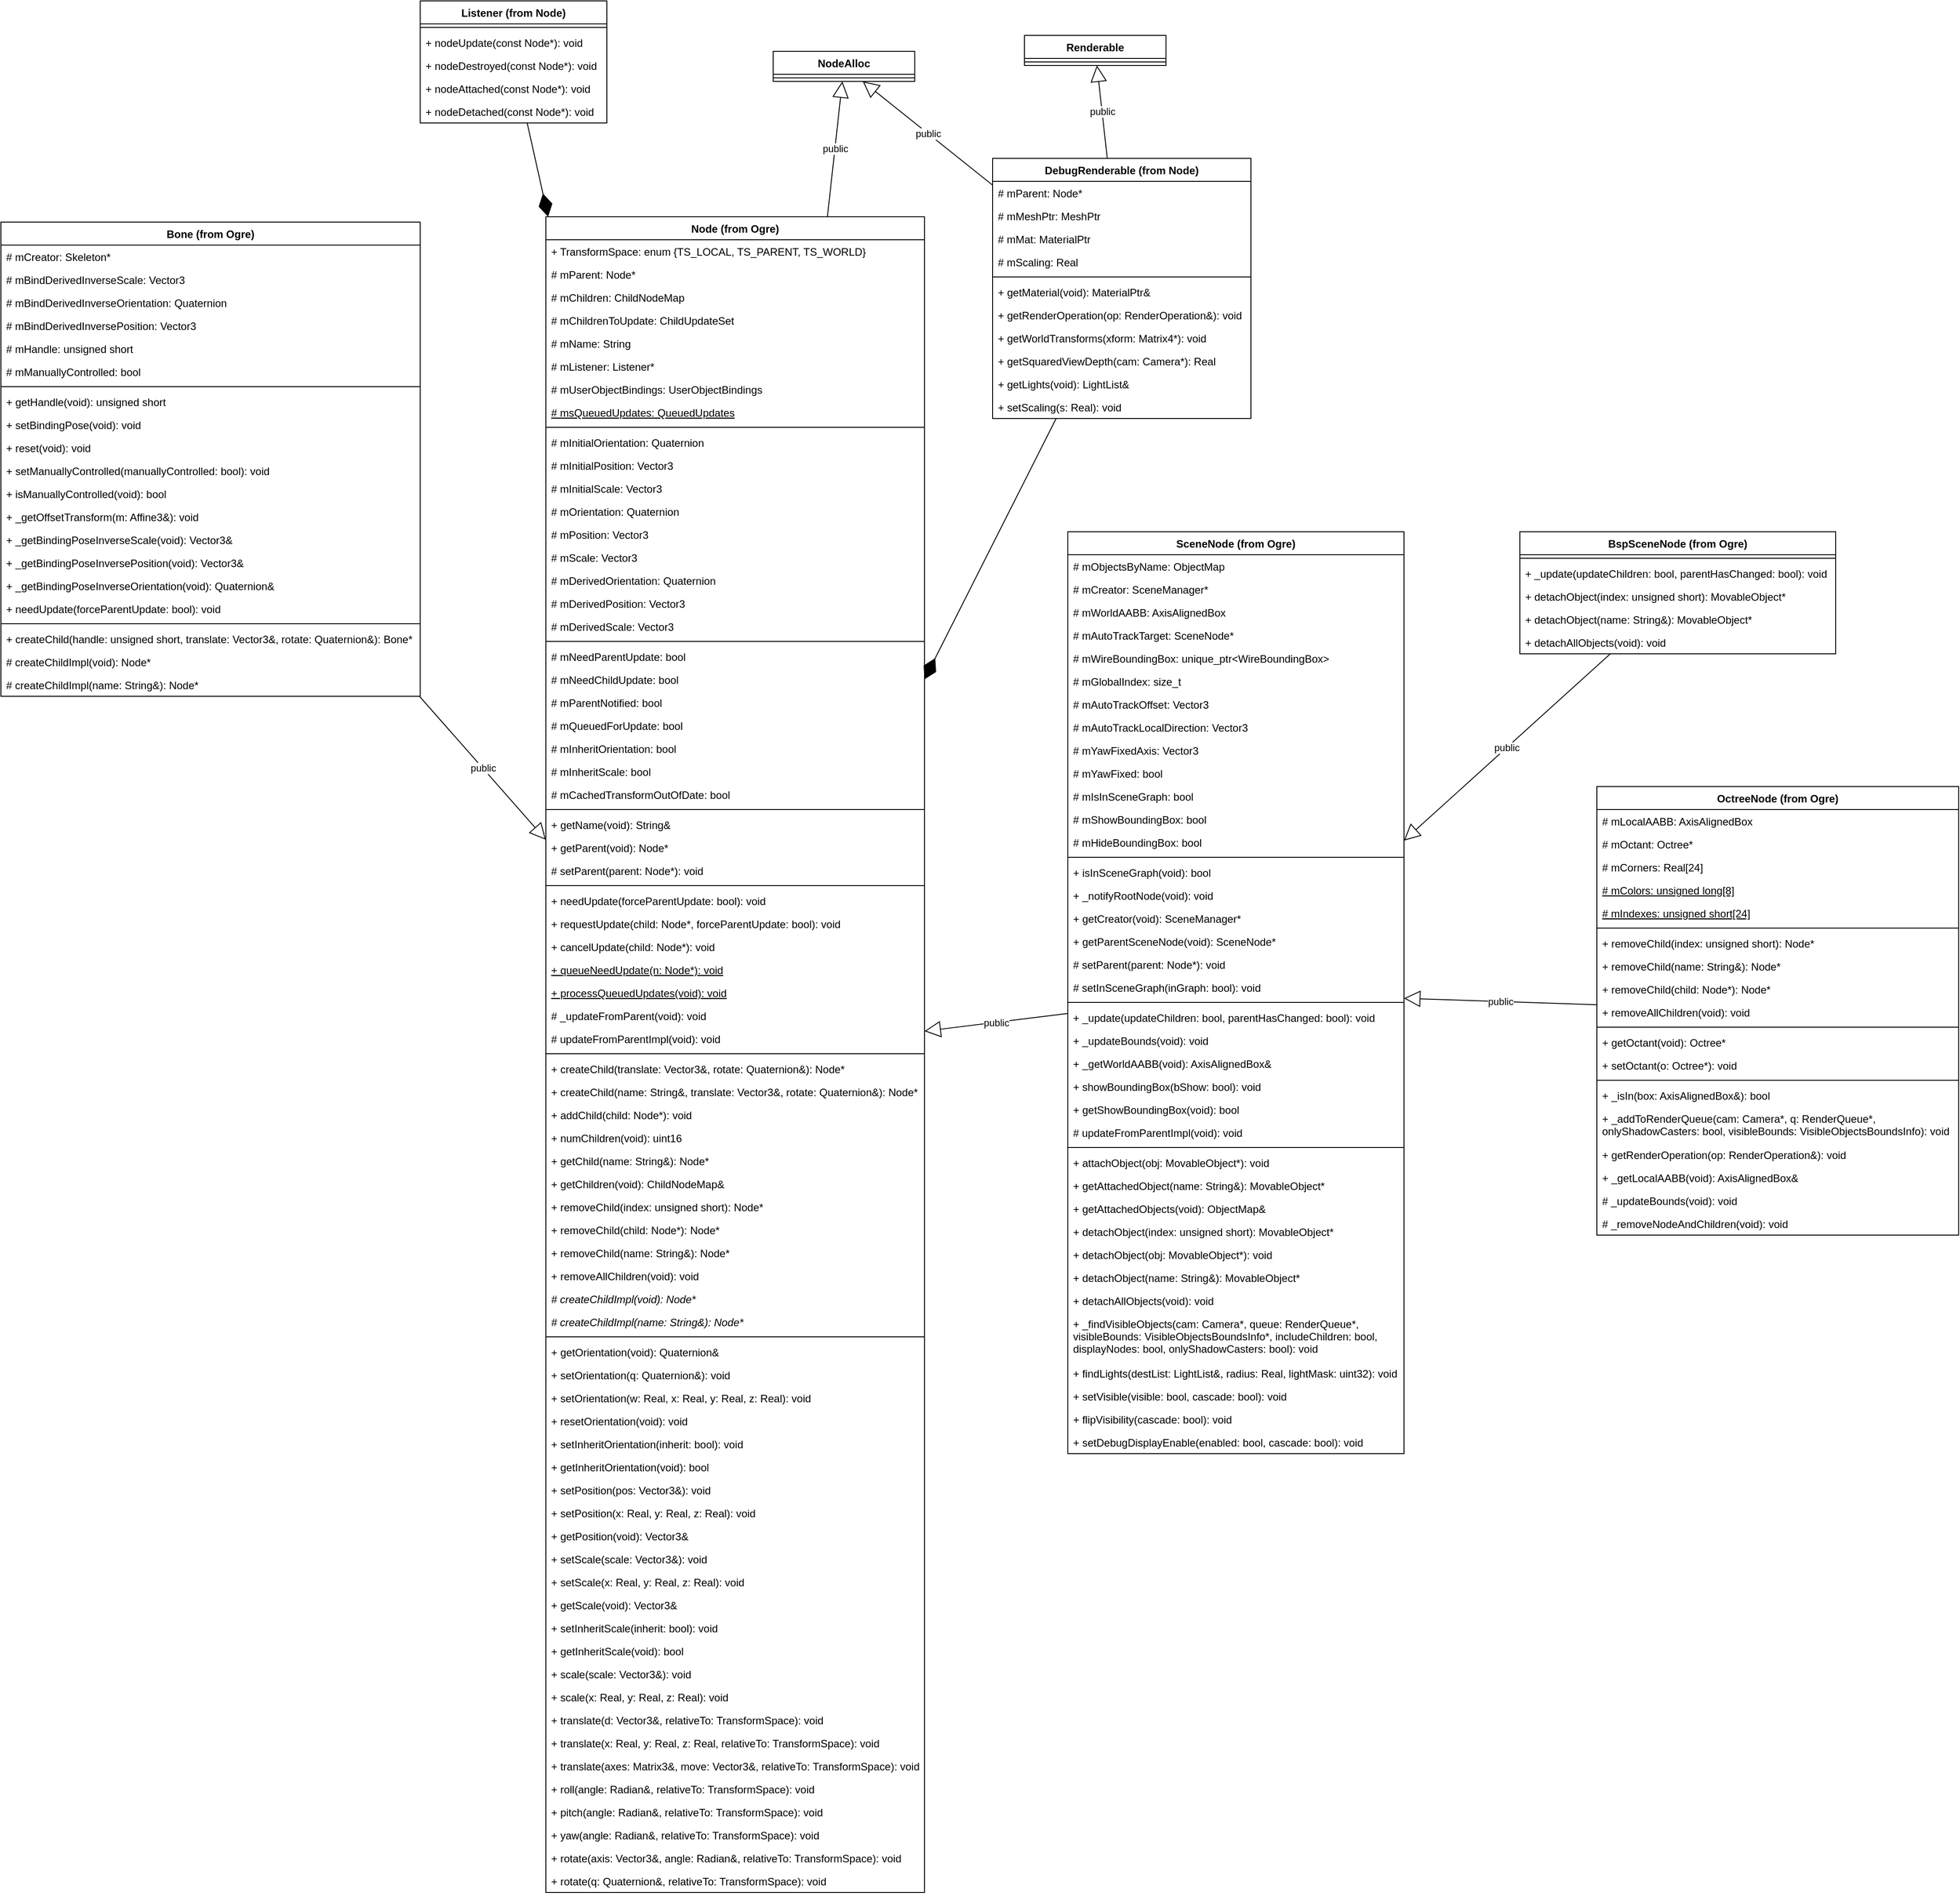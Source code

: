 <mxfile version="14.4.3" type="device"><diagram id="5eKnMEyydeQ00y9IZ-2Y" name="Page-1"><mxGraphModel dx="1838" dy="1007" grid="0" gridSize="10" guides="1" tooltips="1" connect="1" arrows="1" fold="1" page="0" pageScale="1" pageWidth="827" pageHeight="1169" math="0" shadow="0"><root><mxCell id="0"/><mxCell id="1" parent="0"/><mxCell id="BJjKUzOjpABut-2lQC8Q-1" value="Node (from Ogre)" style="swimlane;fontStyle=1;align=center;verticalAlign=top;childLayout=stackLayout;horizontal=1;startSize=26;horizontalStack=0;resizeParent=1;resizeParentMax=0;resizeLast=0;collapsible=1;marginBottom=0;rounded=0;shadow=0;sketch=0;glass=0;swimlaneLine=1;swimlaneFillColor=none;labelBackgroundColor=none;" vertex="1" parent="1"><mxGeometry x="74" y="77" width="428" height="1894" as="geometry"/></mxCell><mxCell id="BJjKUzOjpABut-2lQC8Q-2" value="+ TransformSpace: enum {TS_LOCAL, TS_PARENT, TS_WORLD}" style="text;strokeColor=none;fillColor=none;align=left;verticalAlign=top;spacingLeft=4;spacingRight=4;overflow=hidden;rotatable=0;points=[[0,0.5],[1,0.5]];portConstraint=eastwest;" vertex="1" parent="BJjKUzOjpABut-2lQC8Q-1"><mxGeometry y="26" width="428" height="26" as="geometry"/></mxCell><mxCell id="BJjKUzOjpABut-2lQC8Q-5" value="# mParent: Node*" style="text;strokeColor=none;fillColor=none;align=left;verticalAlign=top;spacingLeft=4;spacingRight=4;overflow=hidden;rotatable=0;points=[[0,0.5],[1,0.5]];portConstraint=eastwest;rounded=0;shadow=0;glass=0;labelBackgroundColor=none;sketch=0;" vertex="1" parent="BJjKUzOjpABut-2lQC8Q-1"><mxGeometry y="52" width="428" height="26" as="geometry"/></mxCell><mxCell id="BJjKUzOjpABut-2lQC8Q-43" value="# mChildren: ChildNodeMap" style="text;strokeColor=none;fillColor=none;align=left;verticalAlign=top;spacingLeft=4;spacingRight=4;overflow=hidden;rotatable=0;points=[[0,0.5],[1,0.5]];portConstraint=eastwest;rounded=0;shadow=0;glass=0;labelBackgroundColor=none;sketch=0;" vertex="1" parent="BJjKUzOjpABut-2lQC8Q-1"><mxGeometry y="78" width="428" height="26" as="geometry"/></mxCell><mxCell id="BJjKUzOjpABut-2lQC8Q-47" value="# mChildrenToUpdate: ChildUpdateSet" style="text;strokeColor=none;fillColor=none;align=left;verticalAlign=top;spacingLeft=4;spacingRight=4;overflow=hidden;rotatable=0;points=[[0,0.5],[1,0.5]];portConstraint=eastwest;rounded=0;shadow=0;glass=0;labelBackgroundColor=none;sketch=0;" vertex="1" parent="BJjKUzOjpABut-2lQC8Q-1"><mxGeometry y="104" width="428" height="26" as="geometry"/></mxCell><mxCell id="BJjKUzOjpABut-2lQC8Q-48" value="# mName: String" style="text;strokeColor=none;fillColor=none;align=left;verticalAlign=top;spacingLeft=4;spacingRight=4;overflow=hidden;rotatable=0;points=[[0,0.5],[1,0.5]];portConstraint=eastwest;rounded=0;shadow=0;glass=0;labelBackgroundColor=none;sketch=0;" vertex="1" parent="BJjKUzOjpABut-2lQC8Q-1"><mxGeometry y="130" width="428" height="26" as="geometry"/></mxCell><mxCell id="BJjKUzOjpABut-2lQC8Q-56" value="# mListener: Listener*" style="text;strokeColor=none;fillColor=none;align=left;verticalAlign=top;spacingLeft=4;spacingRight=4;overflow=hidden;rotatable=0;points=[[0,0.5],[1,0.5]];portConstraint=eastwest;rounded=0;shadow=0;glass=0;labelBackgroundColor=none;sketch=0;" vertex="1" parent="BJjKUzOjpABut-2lQC8Q-1"><mxGeometry y="156" width="428" height="26" as="geometry"/></mxCell><mxCell id="BJjKUzOjpABut-2lQC8Q-60" value="# mUserObjectBindings: UserObjectBindings" style="text;strokeColor=none;fillColor=none;align=left;verticalAlign=top;spacingLeft=4;spacingRight=4;overflow=hidden;rotatable=0;points=[[0,0.5],[1,0.5]];portConstraint=eastwest;rounded=0;shadow=0;glass=0;labelBackgroundColor=none;sketch=0;" vertex="1" parent="BJjKUzOjpABut-2lQC8Q-1"><mxGeometry y="182" width="428" height="26" as="geometry"/></mxCell><mxCell id="BJjKUzOjpABut-2lQC8Q-61" value="# msQueuedUpdates: QueuedUpdates" style="text;strokeColor=none;fillColor=none;align=left;verticalAlign=top;spacingLeft=4;spacingRight=4;overflow=hidden;rotatable=0;points=[[0,0.5],[1,0.5]];portConstraint=eastwest;rounded=0;shadow=0;glass=0;labelBackgroundColor=none;sketch=0;fontStyle=4" vertex="1" parent="BJjKUzOjpABut-2lQC8Q-1"><mxGeometry y="208" width="428" height="26" as="geometry"/></mxCell><mxCell id="BJjKUzOjpABut-2lQC8Q-50" value="" style="line;strokeWidth=1;fillColor=none;align=left;verticalAlign=middle;spacingTop=-1;spacingLeft=3;spacingRight=3;rotatable=0;labelPosition=right;points=[];portConstraint=eastwest;rounded=0;shadow=0;glass=0;labelBackgroundColor=none;sketch=0;" vertex="1" parent="BJjKUzOjpABut-2lQC8Q-1"><mxGeometry y="234" width="428" height="8" as="geometry"/></mxCell><mxCell id="BJjKUzOjpABut-2lQC8Q-53" value="# mInitialOrientation: Quaternion" style="text;strokeColor=none;fillColor=none;align=left;verticalAlign=top;spacingLeft=4;spacingRight=4;overflow=hidden;rotatable=0;points=[[0,0.5],[1,0.5]];portConstraint=eastwest;rounded=0;shadow=0;glass=0;labelBackgroundColor=none;sketch=0;" vertex="1" parent="BJjKUzOjpABut-2lQC8Q-1"><mxGeometry y="242" width="428" height="26" as="geometry"/></mxCell><mxCell id="BJjKUzOjpABut-2lQC8Q-54" value="# mInitialPosition: Vector3" style="text;strokeColor=none;fillColor=none;align=left;verticalAlign=top;spacingLeft=4;spacingRight=4;overflow=hidden;rotatable=0;points=[[0,0.5],[1,0.5]];portConstraint=eastwest;rounded=0;shadow=0;glass=0;labelBackgroundColor=none;sketch=0;" vertex="1" parent="BJjKUzOjpABut-2lQC8Q-1"><mxGeometry y="268" width="428" height="26" as="geometry"/></mxCell><mxCell id="BJjKUzOjpABut-2lQC8Q-55" value="# mInitialScale: Vector3" style="text;strokeColor=none;fillColor=none;align=left;verticalAlign=top;spacingLeft=4;spacingRight=4;overflow=hidden;rotatable=0;points=[[0,0.5],[1,0.5]];portConstraint=eastwest;rounded=0;shadow=0;glass=0;labelBackgroundColor=none;sketch=0;" vertex="1" parent="BJjKUzOjpABut-2lQC8Q-1"><mxGeometry y="294" width="428" height="26" as="geometry"/></mxCell><mxCell id="BJjKUzOjpABut-2lQC8Q-49" value="# mOrientation: Quaternion" style="text;strokeColor=none;fillColor=none;align=left;verticalAlign=top;spacingLeft=4;spacingRight=4;overflow=hidden;rotatable=0;points=[[0,0.5],[1,0.5]];portConstraint=eastwest;rounded=0;shadow=0;glass=0;labelBackgroundColor=none;sketch=0;" vertex="1" parent="BJjKUzOjpABut-2lQC8Q-1"><mxGeometry y="320" width="428" height="26" as="geometry"/></mxCell><mxCell id="BJjKUzOjpABut-2lQC8Q-51" value="# mPosition: Vector3" style="text;strokeColor=none;fillColor=none;align=left;verticalAlign=top;spacingLeft=4;spacingRight=4;overflow=hidden;rotatable=0;points=[[0,0.5],[1,0.5]];portConstraint=eastwest;rounded=0;shadow=0;glass=0;labelBackgroundColor=none;sketch=0;" vertex="1" parent="BJjKUzOjpABut-2lQC8Q-1"><mxGeometry y="346" width="428" height="26" as="geometry"/></mxCell><mxCell id="BJjKUzOjpABut-2lQC8Q-52" value="# mScale: Vector3" style="text;strokeColor=none;fillColor=none;align=left;verticalAlign=top;spacingLeft=4;spacingRight=4;overflow=hidden;rotatable=0;points=[[0,0.5],[1,0.5]];portConstraint=eastwest;rounded=0;shadow=0;glass=0;labelBackgroundColor=none;sketch=0;" vertex="1" parent="BJjKUzOjpABut-2lQC8Q-1"><mxGeometry y="372" width="428" height="26" as="geometry"/></mxCell><mxCell id="BJjKUzOjpABut-2lQC8Q-57" value="# mDerivedOrientation: Quaternion" style="text;strokeColor=none;fillColor=none;align=left;verticalAlign=top;spacingLeft=4;spacingRight=4;overflow=hidden;rotatable=0;points=[[0,0.5],[1,0.5]];portConstraint=eastwest;rounded=0;shadow=0;glass=0;labelBackgroundColor=none;sketch=0;" vertex="1" parent="BJjKUzOjpABut-2lQC8Q-1"><mxGeometry y="398" width="428" height="26" as="geometry"/></mxCell><mxCell id="BJjKUzOjpABut-2lQC8Q-58" value="# mDerivedPosition: Vector3" style="text;strokeColor=none;fillColor=none;align=left;verticalAlign=top;spacingLeft=4;spacingRight=4;overflow=hidden;rotatable=0;points=[[0,0.5],[1,0.5]];portConstraint=eastwest;rounded=0;shadow=0;glass=0;labelBackgroundColor=none;sketch=0;" vertex="1" parent="BJjKUzOjpABut-2lQC8Q-1"><mxGeometry y="424" width="428" height="26" as="geometry"/></mxCell><mxCell id="BJjKUzOjpABut-2lQC8Q-59" value="# mDerivedScale: Vector3" style="text;strokeColor=none;fillColor=none;align=left;verticalAlign=top;spacingLeft=4;spacingRight=4;overflow=hidden;rotatable=0;points=[[0,0.5],[1,0.5]];portConstraint=eastwest;rounded=0;shadow=0;glass=0;labelBackgroundColor=none;sketch=0;" vertex="1" parent="BJjKUzOjpABut-2lQC8Q-1"><mxGeometry y="450" width="428" height="26" as="geometry"/></mxCell><mxCell id="BJjKUzOjpABut-2lQC8Q-63" value="" style="line;strokeWidth=1;fillColor=none;align=left;verticalAlign=middle;spacingTop=-1;spacingLeft=3;spacingRight=3;rotatable=0;labelPosition=right;points=[];portConstraint=eastwest;rounded=0;shadow=0;glass=0;labelBackgroundColor=none;sketch=0;" vertex="1" parent="BJjKUzOjpABut-2lQC8Q-1"><mxGeometry y="476" width="428" height="8" as="geometry"/></mxCell><mxCell id="BJjKUzOjpABut-2lQC8Q-62" value="# mNeedParentUpdate: bool" style="text;strokeColor=none;fillColor=none;align=left;verticalAlign=top;spacingLeft=4;spacingRight=4;overflow=hidden;rotatable=0;points=[[0,0.5],[1,0.5]];portConstraint=eastwest;rounded=0;shadow=0;glass=0;labelBackgroundColor=none;sketch=0;" vertex="1" parent="BJjKUzOjpABut-2lQC8Q-1"><mxGeometry y="484" width="428" height="26" as="geometry"/></mxCell><mxCell id="BJjKUzOjpABut-2lQC8Q-64" value="# mNeedChildUpdate: bool" style="text;strokeColor=none;fillColor=none;align=left;verticalAlign=top;spacingLeft=4;spacingRight=4;overflow=hidden;rotatable=0;points=[[0,0.5],[1,0.5]];portConstraint=eastwest;rounded=0;shadow=0;glass=0;labelBackgroundColor=none;sketch=0;" vertex="1" parent="BJjKUzOjpABut-2lQC8Q-1"><mxGeometry y="510" width="428" height="26" as="geometry"/></mxCell><mxCell id="BJjKUzOjpABut-2lQC8Q-65" value="# mParentNotified: bool" style="text;strokeColor=none;fillColor=none;align=left;verticalAlign=top;spacingLeft=4;spacingRight=4;overflow=hidden;rotatable=0;points=[[0,0.5],[1,0.5]];portConstraint=eastwest;rounded=0;shadow=0;glass=0;labelBackgroundColor=none;sketch=0;" vertex="1" parent="BJjKUzOjpABut-2lQC8Q-1"><mxGeometry y="536" width="428" height="26" as="geometry"/></mxCell><mxCell id="BJjKUzOjpABut-2lQC8Q-66" value="# mQueuedForUpdate: bool" style="text;strokeColor=none;fillColor=none;align=left;verticalAlign=top;spacingLeft=4;spacingRight=4;overflow=hidden;rotatable=0;points=[[0,0.5],[1,0.5]];portConstraint=eastwest;rounded=0;shadow=0;glass=0;labelBackgroundColor=none;sketch=0;" vertex="1" parent="BJjKUzOjpABut-2lQC8Q-1"><mxGeometry y="562" width="428" height="26" as="geometry"/></mxCell><mxCell id="BJjKUzOjpABut-2lQC8Q-67" value="# mInheritOrientation: bool" style="text;strokeColor=none;fillColor=none;align=left;verticalAlign=top;spacingLeft=4;spacingRight=4;overflow=hidden;rotatable=0;points=[[0,0.5],[1,0.5]];portConstraint=eastwest;rounded=0;shadow=0;glass=0;labelBackgroundColor=none;sketch=0;" vertex="1" parent="BJjKUzOjpABut-2lQC8Q-1"><mxGeometry y="588" width="428" height="26" as="geometry"/></mxCell><mxCell id="BJjKUzOjpABut-2lQC8Q-68" value="# mInheritScale: bool" style="text;strokeColor=none;fillColor=none;align=left;verticalAlign=top;spacingLeft=4;spacingRight=4;overflow=hidden;rotatable=0;points=[[0,0.5],[1,0.5]];portConstraint=eastwest;rounded=0;shadow=0;glass=0;labelBackgroundColor=none;sketch=0;" vertex="1" parent="BJjKUzOjpABut-2lQC8Q-1"><mxGeometry y="614" width="428" height="26" as="geometry"/></mxCell><mxCell id="BJjKUzOjpABut-2lQC8Q-69" value="# mCachedTransformOutOfDate: bool" style="text;strokeColor=none;fillColor=none;align=left;verticalAlign=top;spacingLeft=4;spacingRight=4;overflow=hidden;rotatable=0;points=[[0,0.5],[1,0.5]];portConstraint=eastwest;rounded=0;shadow=0;glass=0;labelBackgroundColor=none;sketch=0;" vertex="1" parent="BJjKUzOjpABut-2lQC8Q-1"><mxGeometry y="640" width="428" height="26" as="geometry"/></mxCell><mxCell id="BJjKUzOjpABut-2lQC8Q-3" value="" style="line;strokeWidth=1;fillColor=none;align=left;verticalAlign=middle;spacingTop=-1;spacingLeft=3;spacingRight=3;rotatable=0;labelPosition=right;points=[];portConstraint=eastwest;" vertex="1" parent="BJjKUzOjpABut-2lQC8Q-1"><mxGeometry y="666" width="428" height="8" as="geometry"/></mxCell><mxCell id="BJjKUzOjpABut-2lQC8Q-4" value="+ getName(void): String&amp;" style="text;strokeColor=none;fillColor=none;align=left;verticalAlign=top;spacingLeft=4;spacingRight=4;overflow=hidden;rotatable=0;points=[[0,0.5],[1,0.5]];portConstraint=eastwest;" vertex="1" parent="BJjKUzOjpABut-2lQC8Q-1"><mxGeometry y="674" width="428" height="26" as="geometry"/></mxCell><mxCell id="BJjKUzOjpABut-2lQC8Q-70" value="+ getParent(void): Node*" style="text;strokeColor=none;fillColor=none;align=left;verticalAlign=top;spacingLeft=4;spacingRight=4;overflow=hidden;rotatable=0;points=[[0,0.5],[1,0.5]];portConstraint=eastwest;rounded=0;shadow=0;glass=0;labelBackgroundColor=none;sketch=0;" vertex="1" parent="BJjKUzOjpABut-2lQC8Q-1"><mxGeometry y="700" width="428" height="26" as="geometry"/></mxCell><mxCell id="BJjKUzOjpABut-2lQC8Q-110" value="# setParent(parent: Node*): void" style="text;strokeColor=none;fillColor=none;align=left;verticalAlign=top;spacingLeft=4;spacingRight=4;overflow=hidden;rotatable=0;points=[[0,0.5],[1,0.5]];portConstraint=eastwest;rounded=0;shadow=0;glass=0;labelBackgroundColor=none;sketch=0;" vertex="1" parent="BJjKUzOjpABut-2lQC8Q-1"><mxGeometry y="726" width="428" height="26" as="geometry"/></mxCell><mxCell id="BJjKUzOjpABut-2lQC8Q-77" value="" style="line;strokeWidth=1;fillColor=none;align=left;verticalAlign=middle;spacingTop=-1;spacingLeft=3;spacingRight=3;rotatable=0;labelPosition=right;points=[];portConstraint=eastwest;rounded=0;shadow=0;glass=0;labelBackgroundColor=none;sketch=0;" vertex="1" parent="BJjKUzOjpABut-2lQC8Q-1"><mxGeometry y="752" width="428" height="8" as="geometry"/></mxCell><mxCell id="BJjKUzOjpABut-2lQC8Q-71" value="+ needUpdate(forceParentUpdate: bool): void" style="text;strokeColor=none;fillColor=none;align=left;verticalAlign=top;spacingLeft=4;spacingRight=4;overflow=hidden;rotatable=0;points=[[0,0.5],[1,0.5]];portConstraint=eastwest;rounded=0;shadow=0;glass=0;labelBackgroundColor=none;sketch=0;" vertex="1" parent="BJjKUzOjpABut-2lQC8Q-1"><mxGeometry y="760" width="428" height="26" as="geometry"/></mxCell><mxCell id="BJjKUzOjpABut-2lQC8Q-72" value="+ requestUpdate(child: Node*, forceParentUpdate: bool): void" style="text;strokeColor=none;fillColor=none;align=left;verticalAlign=top;spacingLeft=4;spacingRight=4;overflow=hidden;rotatable=0;points=[[0,0.5],[1,0.5]];portConstraint=eastwest;rounded=0;shadow=0;glass=0;labelBackgroundColor=none;sketch=0;" vertex="1" parent="BJjKUzOjpABut-2lQC8Q-1"><mxGeometry y="786" width="428" height="26" as="geometry"/></mxCell><mxCell id="BJjKUzOjpABut-2lQC8Q-73" value="+ cancelUpdate(child: Node*): void" style="text;strokeColor=none;fillColor=none;align=left;verticalAlign=top;spacingLeft=4;spacingRight=4;overflow=hidden;rotatable=0;points=[[0,0.5],[1,0.5]];portConstraint=eastwest;rounded=0;shadow=0;glass=0;labelBackgroundColor=none;sketch=0;" vertex="1" parent="BJjKUzOjpABut-2lQC8Q-1"><mxGeometry y="812" width="428" height="26" as="geometry"/></mxCell><mxCell id="BJjKUzOjpABut-2lQC8Q-75" value="+ queueNeedUpdate(n: Node*): void" style="text;strokeColor=none;fillColor=none;align=left;verticalAlign=top;spacingLeft=4;spacingRight=4;overflow=hidden;rotatable=0;points=[[0,0.5],[1,0.5]];portConstraint=eastwest;rounded=0;shadow=0;glass=0;labelBackgroundColor=none;sketch=0;fontStyle=4" vertex="1" parent="BJjKUzOjpABut-2lQC8Q-1"><mxGeometry y="838" width="428" height="26" as="geometry"/></mxCell><mxCell id="BJjKUzOjpABut-2lQC8Q-76" value="+ processQueuedUpdates(void): void" style="text;strokeColor=none;fillColor=none;align=left;verticalAlign=top;spacingLeft=4;spacingRight=4;overflow=hidden;rotatable=0;points=[[0,0.5],[1,0.5]];portConstraint=eastwest;rounded=0;shadow=0;glass=0;labelBackgroundColor=none;sketch=0;fontStyle=4" vertex="1" parent="BJjKUzOjpABut-2lQC8Q-1"><mxGeometry y="864" width="428" height="26" as="geometry"/></mxCell><mxCell id="BJjKUzOjpABut-2lQC8Q-78" value="# _updateFromParent(void): void" style="text;strokeColor=none;fillColor=none;align=left;verticalAlign=top;spacingLeft=4;spacingRight=4;overflow=hidden;rotatable=0;points=[[0,0.5],[1,0.5]];portConstraint=eastwest;rounded=0;shadow=0;glass=0;labelBackgroundColor=none;sketch=0;" vertex="1" parent="BJjKUzOjpABut-2lQC8Q-1"><mxGeometry y="890" width="428" height="26" as="geometry"/></mxCell><mxCell id="BJjKUzOjpABut-2lQC8Q-79" value="# updateFromParentImpl(void): void" style="text;strokeColor=none;fillColor=none;align=left;verticalAlign=top;spacingLeft=4;spacingRight=4;overflow=hidden;rotatable=0;points=[[0,0.5],[1,0.5]];portConstraint=eastwest;rounded=0;shadow=0;glass=0;labelBackgroundColor=none;sketch=0;" vertex="1" parent="BJjKUzOjpABut-2lQC8Q-1"><mxGeometry y="916" width="428" height="26" as="geometry"/></mxCell><mxCell id="BJjKUzOjpABut-2lQC8Q-80" value="" style="line;strokeWidth=1;fillColor=none;align=left;verticalAlign=middle;spacingTop=-1;spacingLeft=3;spacingRight=3;rotatable=0;labelPosition=right;points=[];portConstraint=eastwest;rounded=0;shadow=0;glass=0;labelBackgroundColor=none;sketch=0;" vertex="1" parent="BJjKUzOjpABut-2lQC8Q-1"><mxGeometry y="942" width="428" height="8" as="geometry"/></mxCell><mxCell id="BJjKUzOjpABut-2lQC8Q-81" value="+ createChild(translate: Vector3&amp;, rotate: Quaternion&amp;): Node*" style="text;strokeColor=none;fillColor=none;align=left;verticalAlign=top;spacingLeft=4;spacingRight=4;overflow=hidden;rotatable=0;points=[[0,0.5],[1,0.5]];portConstraint=eastwest;rounded=0;shadow=0;glass=0;labelBackgroundColor=none;sketch=0;" vertex="1" parent="BJjKUzOjpABut-2lQC8Q-1"><mxGeometry y="950" width="428" height="26" as="geometry"/></mxCell><mxCell id="BJjKUzOjpABut-2lQC8Q-82" value="+ createChild(name: String&amp;, translate: Vector3&amp;, rotate: Quaternion&amp;): Node*" style="text;strokeColor=none;fillColor=none;align=left;verticalAlign=top;spacingLeft=4;spacingRight=4;overflow=hidden;rotatable=0;points=[[0,0.5],[1,0.5]];portConstraint=eastwest;rounded=0;shadow=0;glass=0;labelBackgroundColor=none;sketch=0;" vertex="1" parent="BJjKUzOjpABut-2lQC8Q-1"><mxGeometry y="976" width="428" height="26" as="geometry"/></mxCell><mxCell id="BJjKUzOjpABut-2lQC8Q-83" value="+ addChild(child: Node*): void" style="text;strokeColor=none;fillColor=none;align=left;verticalAlign=top;spacingLeft=4;spacingRight=4;overflow=hidden;rotatable=0;points=[[0,0.5],[1,0.5]];portConstraint=eastwest;rounded=0;shadow=0;glass=0;labelBackgroundColor=none;sketch=0;" vertex="1" parent="BJjKUzOjpABut-2lQC8Q-1"><mxGeometry y="1002" width="428" height="26" as="geometry"/></mxCell><mxCell id="BJjKUzOjpABut-2lQC8Q-84" value="+ numChildren(void): uint16" style="text;strokeColor=none;fillColor=none;align=left;verticalAlign=top;spacingLeft=4;spacingRight=4;overflow=hidden;rotatable=0;points=[[0,0.5],[1,0.5]];portConstraint=eastwest;rounded=0;shadow=0;glass=0;labelBackgroundColor=none;sketch=0;" vertex="1" parent="BJjKUzOjpABut-2lQC8Q-1"><mxGeometry y="1028" width="428" height="26" as="geometry"/></mxCell><mxCell id="BJjKUzOjpABut-2lQC8Q-85" value="+ getChild(name: String&amp;): Node*" style="text;strokeColor=none;fillColor=none;align=left;verticalAlign=top;spacingLeft=4;spacingRight=4;overflow=hidden;rotatable=0;points=[[0,0.5],[1,0.5]];portConstraint=eastwest;rounded=0;shadow=0;glass=0;labelBackgroundColor=none;sketch=0;" vertex="1" parent="BJjKUzOjpABut-2lQC8Q-1"><mxGeometry y="1054" width="428" height="26" as="geometry"/></mxCell><mxCell id="BJjKUzOjpABut-2lQC8Q-86" value="+ getChildren(void): ChildNodeMap&amp;" style="text;strokeColor=none;fillColor=none;align=left;verticalAlign=top;spacingLeft=4;spacingRight=4;overflow=hidden;rotatable=0;points=[[0,0.5],[1,0.5]];portConstraint=eastwest;rounded=0;shadow=0;glass=0;labelBackgroundColor=none;sketch=0;" vertex="1" parent="BJjKUzOjpABut-2lQC8Q-1"><mxGeometry y="1080" width="428" height="26" as="geometry"/></mxCell><mxCell id="BJjKUzOjpABut-2lQC8Q-87" value="+ removeChild(index: unsigned short): Node*" style="text;strokeColor=none;fillColor=none;align=left;verticalAlign=top;spacingLeft=4;spacingRight=4;overflow=hidden;rotatable=0;points=[[0,0.5],[1,0.5]];portConstraint=eastwest;rounded=0;shadow=0;glass=0;labelBackgroundColor=none;sketch=0;" vertex="1" parent="BJjKUzOjpABut-2lQC8Q-1"><mxGeometry y="1106" width="428" height="26" as="geometry"/></mxCell><mxCell id="BJjKUzOjpABut-2lQC8Q-88" value="+ removeChild(child: Node*): Node*" style="text;strokeColor=none;fillColor=none;align=left;verticalAlign=top;spacingLeft=4;spacingRight=4;overflow=hidden;rotatable=0;points=[[0,0.5],[1,0.5]];portConstraint=eastwest;rounded=0;shadow=0;glass=0;labelBackgroundColor=none;sketch=0;" vertex="1" parent="BJjKUzOjpABut-2lQC8Q-1"><mxGeometry y="1132" width="428" height="26" as="geometry"/></mxCell><mxCell id="BJjKUzOjpABut-2lQC8Q-89" value="+ removeChild(name: String&amp;): Node*" style="text;strokeColor=none;fillColor=none;align=left;verticalAlign=top;spacingLeft=4;spacingRight=4;overflow=hidden;rotatable=0;points=[[0,0.5],[1,0.5]];portConstraint=eastwest;rounded=0;shadow=0;glass=0;labelBackgroundColor=none;sketch=0;" vertex="1" parent="BJjKUzOjpABut-2lQC8Q-1"><mxGeometry y="1158" width="428" height="26" as="geometry"/></mxCell><mxCell id="BJjKUzOjpABut-2lQC8Q-90" value="+ removeAllChildren(void): void" style="text;strokeColor=none;fillColor=none;align=left;verticalAlign=top;spacingLeft=4;spacingRight=4;overflow=hidden;rotatable=0;points=[[0,0.5],[1,0.5]];portConstraint=eastwest;rounded=0;shadow=0;glass=0;labelBackgroundColor=none;sketch=0;" vertex="1" parent="BJjKUzOjpABut-2lQC8Q-1"><mxGeometry y="1184" width="428" height="26" as="geometry"/></mxCell><mxCell id="BJjKUzOjpABut-2lQC8Q-91" value="# createChildImpl(void): Node*" style="text;strokeColor=none;fillColor=none;align=left;verticalAlign=top;spacingLeft=4;spacingRight=4;overflow=hidden;rotatable=0;points=[[0,0.5],[1,0.5]];portConstraint=eastwest;rounded=0;shadow=0;glass=0;labelBackgroundColor=none;sketch=0;fontStyle=2" vertex="1" parent="BJjKUzOjpABut-2lQC8Q-1"><mxGeometry y="1210" width="428" height="26" as="geometry"/></mxCell><mxCell id="BJjKUzOjpABut-2lQC8Q-92" value="# createChildImpl(name: String&amp;): Node*" style="text;strokeColor=none;fillColor=none;align=left;verticalAlign=top;spacingLeft=4;spacingRight=4;overflow=hidden;rotatable=0;points=[[0,0.5],[1,0.5]];portConstraint=eastwest;rounded=0;shadow=0;glass=0;labelBackgroundColor=none;sketch=0;fontStyle=2" vertex="1" parent="BJjKUzOjpABut-2lQC8Q-1"><mxGeometry y="1236" width="428" height="26" as="geometry"/></mxCell><mxCell id="BJjKUzOjpABut-2lQC8Q-162" value="" style="line;strokeWidth=1;fillColor=none;align=left;verticalAlign=middle;spacingTop=-1;spacingLeft=3;spacingRight=3;rotatable=0;labelPosition=right;points=[];portConstraint=eastwest;rounded=0;shadow=0;glass=0;labelBackgroundColor=none;sketch=0;" vertex="1" parent="BJjKUzOjpABut-2lQC8Q-1"><mxGeometry y="1262" width="428" height="8" as="geometry"/></mxCell><mxCell id="BJjKUzOjpABut-2lQC8Q-163" value="+ getOrientation(void): Quaternion&amp;" style="text;strokeColor=none;fillColor=none;align=left;verticalAlign=top;spacingLeft=4;spacingRight=4;overflow=hidden;rotatable=0;points=[[0,0.5],[1,0.5]];portConstraint=eastwest;rounded=0;shadow=0;glass=0;labelBackgroundColor=none;sketch=0;" vertex="1" parent="BJjKUzOjpABut-2lQC8Q-1"><mxGeometry y="1270" width="428" height="26" as="geometry"/></mxCell><mxCell id="BJjKUzOjpABut-2lQC8Q-164" value="+ setOrientation(q: Quaternion&amp;): void" style="text;strokeColor=none;fillColor=none;align=left;verticalAlign=top;spacingLeft=4;spacingRight=4;overflow=hidden;rotatable=0;points=[[0,0.5],[1,0.5]];portConstraint=eastwest;rounded=0;shadow=0;glass=0;labelBackgroundColor=none;sketch=0;" vertex="1" parent="BJjKUzOjpABut-2lQC8Q-1"><mxGeometry y="1296" width="428" height="26" as="geometry"/></mxCell><mxCell id="BJjKUzOjpABut-2lQC8Q-165" value="+ setOrientation(w: Real, x: Real, y: Real, z: Real): void" style="text;strokeColor=none;fillColor=none;align=left;verticalAlign=top;spacingLeft=4;spacingRight=4;overflow=hidden;rotatable=0;points=[[0,0.5],[1,0.5]];portConstraint=eastwest;rounded=0;shadow=0;glass=0;labelBackgroundColor=none;sketch=0;" vertex="1" parent="BJjKUzOjpABut-2lQC8Q-1"><mxGeometry y="1322" width="428" height="26" as="geometry"/></mxCell><mxCell id="BJjKUzOjpABut-2lQC8Q-166" value="+ resetOrientation(void): void" style="text;strokeColor=none;fillColor=none;align=left;verticalAlign=top;spacingLeft=4;spacingRight=4;overflow=hidden;rotatable=0;points=[[0,0.5],[1,0.5]];portConstraint=eastwest;rounded=0;shadow=0;glass=0;labelBackgroundColor=none;sketch=0;" vertex="1" parent="BJjKUzOjpABut-2lQC8Q-1"><mxGeometry y="1348" width="428" height="26" as="geometry"/></mxCell><mxCell id="BJjKUzOjpABut-2lQC8Q-167" value="+ setInheritOrientation(inherit: bool): void" style="text;strokeColor=none;fillColor=none;align=left;verticalAlign=top;spacingLeft=4;spacingRight=4;overflow=hidden;rotatable=0;points=[[0,0.5],[1,0.5]];portConstraint=eastwest;rounded=0;shadow=0;glass=0;labelBackgroundColor=none;sketch=0;" vertex="1" parent="BJjKUzOjpABut-2lQC8Q-1"><mxGeometry y="1374" width="428" height="26" as="geometry"/></mxCell><mxCell id="BJjKUzOjpABut-2lQC8Q-168" value="+ getInheritOrientation(void): bool" style="text;strokeColor=none;fillColor=none;align=left;verticalAlign=top;spacingLeft=4;spacingRight=4;overflow=hidden;rotatable=0;points=[[0,0.5],[1,0.5]];portConstraint=eastwest;rounded=0;shadow=0;glass=0;labelBackgroundColor=none;sketch=0;" vertex="1" parent="BJjKUzOjpABut-2lQC8Q-1"><mxGeometry y="1400" width="428" height="26" as="geometry"/></mxCell><mxCell id="BJjKUzOjpABut-2lQC8Q-169" value="+ setPosition(pos: Vector3&amp;): void" style="text;strokeColor=none;fillColor=none;align=left;verticalAlign=top;spacingLeft=4;spacingRight=4;overflow=hidden;rotatable=0;points=[[0,0.5],[1,0.5]];portConstraint=eastwest;rounded=0;shadow=0;glass=0;labelBackgroundColor=none;sketch=0;" vertex="1" parent="BJjKUzOjpABut-2lQC8Q-1"><mxGeometry y="1426" width="428" height="26" as="geometry"/></mxCell><mxCell id="BJjKUzOjpABut-2lQC8Q-170" value="+ setPosition(x: Real, y: Real, z: Real): void" style="text;strokeColor=none;fillColor=none;align=left;verticalAlign=top;spacingLeft=4;spacingRight=4;overflow=hidden;rotatable=0;points=[[0,0.5],[1,0.5]];portConstraint=eastwest;rounded=0;shadow=0;glass=0;labelBackgroundColor=none;sketch=0;" vertex="1" parent="BJjKUzOjpABut-2lQC8Q-1"><mxGeometry y="1452" width="428" height="26" as="geometry"/></mxCell><mxCell id="BJjKUzOjpABut-2lQC8Q-171" value="+ getPosition(void): Vector3&amp;" style="text;strokeColor=none;fillColor=none;align=left;verticalAlign=top;spacingLeft=4;spacingRight=4;overflow=hidden;rotatable=0;points=[[0,0.5],[1,0.5]];portConstraint=eastwest;rounded=0;shadow=0;glass=0;labelBackgroundColor=none;sketch=0;" vertex="1" parent="BJjKUzOjpABut-2lQC8Q-1"><mxGeometry y="1478" width="428" height="26" as="geometry"/></mxCell><mxCell id="BJjKUzOjpABut-2lQC8Q-172" value="+ setScale(scale: Vector3&amp;): void" style="text;strokeColor=none;fillColor=none;align=left;verticalAlign=top;spacingLeft=4;spacingRight=4;overflow=hidden;rotatable=0;points=[[0,0.5],[1,0.5]];portConstraint=eastwest;rounded=0;shadow=0;glass=0;labelBackgroundColor=none;sketch=0;" vertex="1" parent="BJjKUzOjpABut-2lQC8Q-1"><mxGeometry y="1504" width="428" height="26" as="geometry"/></mxCell><mxCell id="BJjKUzOjpABut-2lQC8Q-173" value="+ setScale(x: Real, y: Real, z: Real): void" style="text;strokeColor=none;fillColor=none;align=left;verticalAlign=top;spacingLeft=4;spacingRight=4;overflow=hidden;rotatable=0;points=[[0,0.5],[1,0.5]];portConstraint=eastwest;rounded=0;shadow=0;glass=0;labelBackgroundColor=none;sketch=0;" vertex="1" parent="BJjKUzOjpABut-2lQC8Q-1"><mxGeometry y="1530" width="428" height="26" as="geometry"/></mxCell><mxCell id="BJjKUzOjpABut-2lQC8Q-174" value="+ getScale(void): Vector3&amp;" style="text;strokeColor=none;fillColor=none;align=left;verticalAlign=top;spacingLeft=4;spacingRight=4;overflow=hidden;rotatable=0;points=[[0,0.5],[1,0.5]];portConstraint=eastwest;rounded=0;shadow=0;glass=0;labelBackgroundColor=none;sketch=0;" vertex="1" parent="BJjKUzOjpABut-2lQC8Q-1"><mxGeometry y="1556" width="428" height="26" as="geometry"/></mxCell><mxCell id="BJjKUzOjpABut-2lQC8Q-175" value="+ setInheritScale(inherit: bool): void" style="text;strokeColor=none;fillColor=none;align=left;verticalAlign=top;spacingLeft=4;spacingRight=4;overflow=hidden;rotatable=0;points=[[0,0.5],[1,0.5]];portConstraint=eastwest;rounded=0;shadow=0;glass=0;labelBackgroundColor=none;sketch=0;" vertex="1" parent="BJjKUzOjpABut-2lQC8Q-1"><mxGeometry y="1582" width="428" height="26" as="geometry"/></mxCell><mxCell id="BJjKUzOjpABut-2lQC8Q-176" value="+ getInheritScale(void): bool" style="text;strokeColor=none;fillColor=none;align=left;verticalAlign=top;spacingLeft=4;spacingRight=4;overflow=hidden;rotatable=0;points=[[0,0.5],[1,0.5]];portConstraint=eastwest;rounded=0;shadow=0;glass=0;labelBackgroundColor=none;sketch=0;" vertex="1" parent="BJjKUzOjpABut-2lQC8Q-1"><mxGeometry y="1608" width="428" height="26" as="geometry"/></mxCell><mxCell id="BJjKUzOjpABut-2lQC8Q-177" value="+ scale(scale: Vector3&amp;): void" style="text;strokeColor=none;fillColor=none;align=left;verticalAlign=top;spacingLeft=4;spacingRight=4;overflow=hidden;rotatable=0;points=[[0,0.5],[1,0.5]];portConstraint=eastwest;rounded=0;shadow=0;glass=0;labelBackgroundColor=none;sketch=0;" vertex="1" parent="BJjKUzOjpABut-2lQC8Q-1"><mxGeometry y="1634" width="428" height="26" as="geometry"/></mxCell><mxCell id="BJjKUzOjpABut-2lQC8Q-178" value="+ scale(x: Real, y: Real, z: Real): void" style="text;strokeColor=none;fillColor=none;align=left;verticalAlign=top;spacingLeft=4;spacingRight=4;overflow=hidden;rotatable=0;points=[[0,0.5],[1,0.5]];portConstraint=eastwest;rounded=0;shadow=0;glass=0;labelBackgroundColor=none;sketch=0;" vertex="1" parent="BJjKUzOjpABut-2lQC8Q-1"><mxGeometry y="1660" width="428" height="26" as="geometry"/></mxCell><mxCell id="BJjKUzOjpABut-2lQC8Q-179" value="+ translate(d: Vector3&amp;, relativeTo: TransformSpace): void" style="text;strokeColor=none;fillColor=none;align=left;verticalAlign=top;spacingLeft=4;spacingRight=4;overflow=hidden;rotatable=0;points=[[0,0.5],[1,0.5]];portConstraint=eastwest;rounded=0;shadow=0;glass=0;labelBackgroundColor=none;sketch=0;" vertex="1" parent="BJjKUzOjpABut-2lQC8Q-1"><mxGeometry y="1686" width="428" height="26" as="geometry"/></mxCell><mxCell id="BJjKUzOjpABut-2lQC8Q-180" value="+ translate(x: Real, y: Real, z: Real, relativeTo: TransformSpace): void" style="text;strokeColor=none;fillColor=none;align=left;verticalAlign=top;spacingLeft=4;spacingRight=4;overflow=hidden;rotatable=0;points=[[0,0.5],[1,0.5]];portConstraint=eastwest;rounded=0;shadow=0;glass=0;labelBackgroundColor=none;sketch=0;" vertex="1" parent="BJjKUzOjpABut-2lQC8Q-1"><mxGeometry y="1712" width="428" height="26" as="geometry"/></mxCell><mxCell id="BJjKUzOjpABut-2lQC8Q-181" value="+ translate(axes: Matrix3&amp;, move: Vector3&amp;, relativeTo: TransformSpace): void" style="text;strokeColor=none;fillColor=none;align=left;verticalAlign=top;spacingLeft=4;spacingRight=4;overflow=hidden;rotatable=0;points=[[0,0.5],[1,0.5]];portConstraint=eastwest;rounded=0;shadow=0;glass=0;labelBackgroundColor=none;sketch=0;" vertex="1" parent="BJjKUzOjpABut-2lQC8Q-1"><mxGeometry y="1738" width="428" height="26" as="geometry"/></mxCell><mxCell id="BJjKUzOjpABut-2lQC8Q-182" value="+ roll(angle: Radian&amp;, relativeTo: TransformSpace): void" style="text;strokeColor=none;fillColor=none;align=left;verticalAlign=top;spacingLeft=4;spacingRight=4;overflow=hidden;rotatable=0;points=[[0,0.5],[1,0.5]];portConstraint=eastwest;rounded=0;shadow=0;glass=0;labelBackgroundColor=none;sketch=0;" vertex="1" parent="BJjKUzOjpABut-2lQC8Q-1"><mxGeometry y="1764" width="428" height="26" as="geometry"/></mxCell><mxCell id="BJjKUzOjpABut-2lQC8Q-183" value="+ pitch(angle: Radian&amp;, relativeTo: TransformSpace): void" style="text;strokeColor=none;fillColor=none;align=left;verticalAlign=top;spacingLeft=4;spacingRight=4;overflow=hidden;rotatable=0;points=[[0,0.5],[1,0.5]];portConstraint=eastwest;rounded=0;shadow=0;glass=0;labelBackgroundColor=none;sketch=0;" vertex="1" parent="BJjKUzOjpABut-2lQC8Q-1"><mxGeometry y="1790" width="428" height="26" as="geometry"/></mxCell><mxCell id="BJjKUzOjpABut-2lQC8Q-184" value="+ yaw(angle: Radian&amp;, relativeTo: TransformSpace): void" style="text;strokeColor=none;fillColor=none;align=left;verticalAlign=top;spacingLeft=4;spacingRight=4;overflow=hidden;rotatable=0;points=[[0,0.5],[1,0.5]];portConstraint=eastwest;rounded=0;shadow=0;glass=0;labelBackgroundColor=none;sketch=0;" vertex="1" parent="BJjKUzOjpABut-2lQC8Q-1"><mxGeometry y="1816" width="428" height="26" as="geometry"/></mxCell><mxCell id="BJjKUzOjpABut-2lQC8Q-185" value="+ rotate(axis: Vector3&amp;, angle: Radian&amp;, relativeTo: TransformSpace): void" style="text;strokeColor=none;fillColor=none;align=left;verticalAlign=top;spacingLeft=4;spacingRight=4;overflow=hidden;rotatable=0;points=[[0,0.5],[1,0.5]];portConstraint=eastwest;rounded=0;shadow=0;glass=0;labelBackgroundColor=none;sketch=0;" vertex="1" parent="BJjKUzOjpABut-2lQC8Q-1"><mxGeometry y="1842" width="428" height="26" as="geometry"/></mxCell><mxCell id="BJjKUzOjpABut-2lQC8Q-186" value="+ rotate(q: Quaternion&amp;, relativeTo: TransformSpace): void" style="text;strokeColor=none;fillColor=none;align=left;verticalAlign=top;spacingLeft=4;spacingRight=4;overflow=hidden;rotatable=0;points=[[0,0.5],[1,0.5]];portConstraint=eastwest;rounded=0;shadow=0;glass=0;labelBackgroundColor=none;sketch=0;" vertex="1" parent="BJjKUzOjpABut-2lQC8Q-1"><mxGeometry y="1868" width="428" height="26" as="geometry"/></mxCell><mxCell id="BJjKUzOjpABut-2lQC8Q-6" value="Listener (from Node)" style="swimlane;fontStyle=1;align=center;verticalAlign=top;childLayout=stackLayout;horizontal=1;startSize=26;horizontalStack=0;resizeParent=1;resizeParentMax=0;resizeLast=0;collapsible=1;marginBottom=0;rounded=0;shadow=0;glass=0;labelBackgroundColor=none;sketch=0;fillColor=#ffffff;gradientColor=none;" vertex="1" parent="1"><mxGeometry x="-68" y="-167" width="211" height="138" as="geometry"/></mxCell><mxCell id="BJjKUzOjpABut-2lQC8Q-8" value="" style="line;strokeWidth=1;fillColor=none;align=left;verticalAlign=middle;spacingTop=-1;spacingLeft=3;spacingRight=3;rotatable=0;labelPosition=right;points=[];portConstraint=eastwest;" vertex="1" parent="BJjKUzOjpABut-2lQC8Q-6"><mxGeometry y="26" width="211" height="8" as="geometry"/></mxCell><mxCell id="BJjKUzOjpABut-2lQC8Q-11" value="+ nodeUpdate(const Node*): void" style="text;strokeColor=none;fillColor=none;align=left;verticalAlign=top;spacingLeft=4;spacingRight=4;overflow=hidden;rotatable=0;points=[[0,0.5],[1,0.5]];portConstraint=eastwest;rounded=0;shadow=0;glass=0;labelBackgroundColor=none;sketch=0;" vertex="1" parent="BJjKUzOjpABut-2lQC8Q-6"><mxGeometry y="34" width="211" height="26" as="geometry"/></mxCell><mxCell id="BJjKUzOjpABut-2lQC8Q-12" value="+ nodeDestroyed(const Node*): void" style="text;strokeColor=none;fillColor=none;align=left;verticalAlign=top;spacingLeft=4;spacingRight=4;overflow=hidden;rotatable=0;points=[[0,0.5],[1,0.5]];portConstraint=eastwest;rounded=0;shadow=0;glass=0;labelBackgroundColor=none;sketch=0;" vertex="1" parent="BJjKUzOjpABut-2lQC8Q-6"><mxGeometry y="60" width="211" height="26" as="geometry"/></mxCell><mxCell id="BJjKUzOjpABut-2lQC8Q-13" value="+ nodeAttached(const Node*): void" style="text;strokeColor=none;fillColor=none;align=left;verticalAlign=top;spacingLeft=4;spacingRight=4;overflow=hidden;rotatable=0;points=[[0,0.5],[1,0.5]];portConstraint=eastwest;rounded=0;shadow=0;glass=0;labelBackgroundColor=none;sketch=0;" vertex="1" parent="BJjKUzOjpABut-2lQC8Q-6"><mxGeometry y="86" width="211" height="26" as="geometry"/></mxCell><mxCell id="BJjKUzOjpABut-2lQC8Q-14" value="+ nodeDetached(const Node*): void" style="text;strokeColor=none;fillColor=none;align=left;verticalAlign=top;spacingLeft=4;spacingRight=4;overflow=hidden;rotatable=0;points=[[0,0.5],[1,0.5]];portConstraint=eastwest;rounded=0;shadow=0;glass=0;labelBackgroundColor=none;sketch=0;" vertex="1" parent="BJjKUzOjpABut-2lQC8Q-6"><mxGeometry y="112" width="211" height="26" as="geometry"/></mxCell><mxCell id="BJjKUzOjpABut-2lQC8Q-15" value="" style="endArrow=diamondThin;endFill=1;endSize=24;html=1;" edge="1" parent="1" source="BJjKUzOjpABut-2lQC8Q-6" target="BJjKUzOjpABut-2lQC8Q-1"><mxGeometry width="160" relative="1" as="geometry"><mxPoint x="503" y="306" as="sourcePoint"/><mxPoint x="663" y="306" as="targetPoint"/></mxGeometry></mxCell><mxCell id="BJjKUzOjpABut-2lQC8Q-16" value="DebugRenderable (from Node)" style="swimlane;fontStyle=1;align=center;verticalAlign=top;childLayout=stackLayout;horizontal=1;startSize=26;horizontalStack=0;resizeParent=1;resizeParentMax=0;resizeLast=0;collapsible=1;marginBottom=0;rounded=0;shadow=0;glass=0;labelBackgroundColor=none;sketch=0;fillColor=#ffffff;gradientColor=none;" vertex="1" parent="1"><mxGeometry x="579" y="11" width="292" height="294" as="geometry"/></mxCell><mxCell id="BJjKUzOjpABut-2lQC8Q-33" value="# mParent: Node*" style="text;strokeColor=none;fillColor=none;align=left;verticalAlign=top;spacingLeft=4;spacingRight=4;overflow=hidden;rotatable=0;points=[[0,0.5],[1,0.5]];portConstraint=eastwest;rounded=0;shadow=0;glass=0;labelBackgroundColor=none;sketch=0;" vertex="1" parent="BJjKUzOjpABut-2lQC8Q-16"><mxGeometry y="26" width="292" height="26" as="geometry"/></mxCell><mxCell id="BJjKUzOjpABut-2lQC8Q-34" value="# mMeshPtr: MeshPtr" style="text;strokeColor=none;fillColor=none;align=left;verticalAlign=top;spacingLeft=4;spacingRight=4;overflow=hidden;rotatable=0;points=[[0,0.5],[1,0.5]];portConstraint=eastwest;rounded=0;shadow=0;glass=0;labelBackgroundColor=none;sketch=0;" vertex="1" parent="BJjKUzOjpABut-2lQC8Q-16"><mxGeometry y="52" width="292" height="26" as="geometry"/></mxCell><mxCell id="BJjKUzOjpABut-2lQC8Q-35" value="# mMat: MaterialPtr" style="text;strokeColor=none;fillColor=none;align=left;verticalAlign=top;spacingLeft=4;spacingRight=4;overflow=hidden;rotatable=0;points=[[0,0.5],[1,0.5]];portConstraint=eastwest;rounded=0;shadow=0;glass=0;labelBackgroundColor=none;sketch=0;" vertex="1" parent="BJjKUzOjpABut-2lQC8Q-16"><mxGeometry y="78" width="292" height="26" as="geometry"/></mxCell><mxCell id="BJjKUzOjpABut-2lQC8Q-36" value="# mScaling: Real" style="text;strokeColor=none;fillColor=none;align=left;verticalAlign=top;spacingLeft=4;spacingRight=4;overflow=hidden;rotatable=0;points=[[0,0.5],[1,0.5]];portConstraint=eastwest;rounded=0;shadow=0;glass=0;labelBackgroundColor=none;sketch=0;" vertex="1" parent="BJjKUzOjpABut-2lQC8Q-16"><mxGeometry y="104" width="292" height="26" as="geometry"/></mxCell><mxCell id="BJjKUzOjpABut-2lQC8Q-18" value="" style="line;strokeWidth=1;fillColor=none;align=left;verticalAlign=middle;spacingTop=-1;spacingLeft=3;spacingRight=3;rotatable=0;labelPosition=right;points=[];portConstraint=eastwest;" vertex="1" parent="BJjKUzOjpABut-2lQC8Q-16"><mxGeometry y="130" width="292" height="8" as="geometry"/></mxCell><mxCell id="BJjKUzOjpABut-2lQC8Q-19" value="+ getMaterial(void): MaterialPtr&amp;" style="text;strokeColor=none;fillColor=none;align=left;verticalAlign=top;spacingLeft=4;spacingRight=4;overflow=hidden;rotatable=0;points=[[0,0.5],[1,0.5]];portConstraint=eastwest;" vertex="1" parent="BJjKUzOjpABut-2lQC8Q-16"><mxGeometry y="138" width="292" height="26" as="geometry"/></mxCell><mxCell id="BJjKUzOjpABut-2lQC8Q-37" value="+ getRenderOperation(op: RenderOperation&amp;): void" style="text;strokeColor=none;fillColor=none;align=left;verticalAlign=top;spacingLeft=4;spacingRight=4;overflow=hidden;rotatable=0;points=[[0,0.5],[1,0.5]];portConstraint=eastwest;rounded=0;shadow=0;glass=0;labelBackgroundColor=none;sketch=0;" vertex="1" parent="BJjKUzOjpABut-2lQC8Q-16"><mxGeometry y="164" width="292" height="26" as="geometry"/></mxCell><mxCell id="BJjKUzOjpABut-2lQC8Q-39" value="+ getWorldTransforms(xform: Matrix4*): void" style="text;strokeColor=none;fillColor=none;align=left;verticalAlign=top;spacingLeft=4;spacingRight=4;overflow=hidden;rotatable=0;points=[[0,0.5],[1,0.5]];portConstraint=eastwest;rounded=0;shadow=0;glass=0;labelBackgroundColor=none;sketch=0;" vertex="1" parent="BJjKUzOjpABut-2lQC8Q-16"><mxGeometry y="190" width="292" height="26" as="geometry"/></mxCell><mxCell id="BJjKUzOjpABut-2lQC8Q-40" value="+ getSquaredViewDepth(cam: Camera*): Real" style="text;strokeColor=none;fillColor=none;align=left;verticalAlign=top;spacingLeft=4;spacingRight=4;overflow=hidden;rotatable=0;points=[[0,0.5],[1,0.5]];portConstraint=eastwest;rounded=0;shadow=0;glass=0;labelBackgroundColor=none;sketch=0;" vertex="1" parent="BJjKUzOjpABut-2lQC8Q-16"><mxGeometry y="216" width="292" height="26" as="geometry"/></mxCell><mxCell id="BJjKUzOjpABut-2lQC8Q-41" value="+ getLights(void): LightList&amp;" style="text;strokeColor=none;fillColor=none;align=left;verticalAlign=top;spacingLeft=4;spacingRight=4;overflow=hidden;rotatable=0;points=[[0,0.5],[1,0.5]];portConstraint=eastwest;rounded=0;shadow=0;glass=0;labelBackgroundColor=none;sketch=0;" vertex="1" parent="BJjKUzOjpABut-2lQC8Q-16"><mxGeometry y="242" width="292" height="26" as="geometry"/></mxCell><mxCell id="BJjKUzOjpABut-2lQC8Q-42" value="+ setScaling(s: Real): void" style="text;strokeColor=none;fillColor=none;align=left;verticalAlign=top;spacingLeft=4;spacingRight=4;overflow=hidden;rotatable=0;points=[[0,0.5],[1,0.5]];portConstraint=eastwest;rounded=0;shadow=0;glass=0;labelBackgroundColor=none;sketch=0;" vertex="1" parent="BJjKUzOjpABut-2lQC8Q-16"><mxGeometry y="268" width="292" height="26" as="geometry"/></mxCell><mxCell id="BJjKUzOjpABut-2lQC8Q-22" value="NodeAlloc" style="swimlane;fontStyle=1;align=center;verticalAlign=top;childLayout=stackLayout;horizontal=1;startSize=26;horizontalStack=0;resizeParent=1;resizeParentMax=0;resizeLast=0;collapsible=1;marginBottom=0;rounded=0;shadow=0;glass=0;labelBackgroundColor=none;sketch=0;fillColor=#ffffff;gradientColor=none;" vertex="1" parent="1"><mxGeometry x="331" y="-110" width="160" height="34" as="geometry"/></mxCell><mxCell id="BJjKUzOjpABut-2lQC8Q-24" value="" style="line;strokeWidth=1;fillColor=none;align=left;verticalAlign=middle;spacingTop=-1;spacingLeft=3;spacingRight=3;rotatable=0;labelPosition=right;points=[];portConstraint=eastwest;" vertex="1" parent="BJjKUzOjpABut-2lQC8Q-22"><mxGeometry y="26" width="160" height="8" as="geometry"/></mxCell><mxCell id="BJjKUzOjpABut-2lQC8Q-26" value="public" style="endArrow=block;endSize=16;endFill=0;html=1;" edge="1" parent="1" source="BJjKUzOjpABut-2lQC8Q-1" target="BJjKUzOjpABut-2lQC8Q-22"><mxGeometry width="160" relative="1" as="geometry"><mxPoint x="133" y="-31" as="sourcePoint"/><mxPoint x="293" y="-31" as="targetPoint"/></mxGeometry></mxCell><mxCell id="BJjKUzOjpABut-2lQC8Q-27" value="public" style="endArrow=block;endSize=16;endFill=0;html=1;" edge="1" parent="1" source="BJjKUzOjpABut-2lQC8Q-16" target="BJjKUzOjpABut-2lQC8Q-22"><mxGeometry width="160" relative="1" as="geometry"><mxPoint x="696" y="-16" as="sourcePoint"/><mxPoint x="856" y="-16" as="targetPoint"/></mxGeometry></mxCell><mxCell id="BJjKUzOjpABut-2lQC8Q-28" value="Renderable" style="swimlane;fontStyle=1;align=center;verticalAlign=top;childLayout=stackLayout;horizontal=1;startSize=26;horizontalStack=0;resizeParent=1;resizeParentMax=0;resizeLast=0;collapsible=1;marginBottom=0;rounded=0;shadow=0;glass=0;labelBackgroundColor=none;sketch=0;fillColor=#ffffff;gradientColor=none;" vertex="1" parent="1"><mxGeometry x="615" y="-128" width="160" height="34" as="geometry"/></mxCell><mxCell id="BJjKUzOjpABut-2lQC8Q-30" value="" style="line;strokeWidth=1;fillColor=none;align=left;verticalAlign=middle;spacingTop=-1;spacingLeft=3;spacingRight=3;rotatable=0;labelPosition=right;points=[];portConstraint=eastwest;" vertex="1" parent="BJjKUzOjpABut-2lQC8Q-28"><mxGeometry y="26" width="160" height="8" as="geometry"/></mxCell><mxCell id="BJjKUzOjpABut-2lQC8Q-32" value="public" style="endArrow=block;endSize=16;endFill=0;html=1;" edge="1" parent="1" source="BJjKUzOjpABut-2lQC8Q-16" target="BJjKUzOjpABut-2lQC8Q-28"><mxGeometry width="160" relative="1" as="geometry"><mxPoint x="705" y="-37" as="sourcePoint"/><mxPoint x="865" y="-37" as="targetPoint"/></mxGeometry></mxCell><mxCell id="BJjKUzOjpABut-2lQC8Q-44" value="" style="endArrow=diamondThin;endFill=1;endSize=24;html=1;" edge="1" parent="1" source="BJjKUzOjpABut-2lQC8Q-16" target="BJjKUzOjpABut-2lQC8Q-1"><mxGeometry width="160" relative="1" as="geometry"><mxPoint x="384" y="242" as="sourcePoint"/><mxPoint x="544" y="242" as="targetPoint"/></mxGeometry></mxCell><mxCell id="BJjKUzOjpABut-2lQC8Q-93" value="SceneNode (from Ogre)" style="swimlane;fontStyle=1;align=center;verticalAlign=top;childLayout=stackLayout;horizontal=1;startSize=26;horizontalStack=0;resizeParent=1;resizeParentMax=0;resizeLast=0;collapsible=1;marginBottom=0;rounded=0;shadow=0;glass=0;labelBackgroundColor=none;sketch=0;fillColor=#ffffff;gradientColor=none;" vertex="1" parent="1"><mxGeometry x="664" y="433" width="380" height="1042" as="geometry"/></mxCell><mxCell id="BJjKUzOjpABut-2lQC8Q-94" value="# mObjectsByName: ObjectMap" style="text;strokeColor=none;fillColor=none;align=left;verticalAlign=top;spacingLeft=4;spacingRight=4;overflow=hidden;rotatable=0;points=[[0,0.5],[1,0.5]];portConstraint=eastwest;" vertex="1" parent="BJjKUzOjpABut-2lQC8Q-93"><mxGeometry y="26" width="380" height="26" as="geometry"/></mxCell><mxCell id="BJjKUzOjpABut-2lQC8Q-98" value="# mCreator: SceneManager*" style="text;strokeColor=none;fillColor=none;align=left;verticalAlign=top;spacingLeft=4;spacingRight=4;overflow=hidden;rotatable=0;points=[[0,0.5],[1,0.5]];portConstraint=eastwest;rounded=0;shadow=0;glass=0;labelBackgroundColor=none;sketch=0;" vertex="1" parent="BJjKUzOjpABut-2lQC8Q-93"><mxGeometry y="52" width="380" height="26" as="geometry"/></mxCell><mxCell id="BJjKUzOjpABut-2lQC8Q-99" value="# mWorldAABB: AxisAlignedBox" style="text;strokeColor=none;fillColor=none;align=left;verticalAlign=top;spacingLeft=4;spacingRight=4;overflow=hidden;rotatable=0;points=[[0,0.5],[1,0.5]];portConstraint=eastwest;rounded=0;shadow=0;glass=0;labelBackgroundColor=none;sketch=0;" vertex="1" parent="BJjKUzOjpABut-2lQC8Q-93"><mxGeometry y="78" width="380" height="26" as="geometry"/></mxCell><mxCell id="BJjKUzOjpABut-2lQC8Q-100" value="# mAutoTrackTarget: SceneNode*" style="text;strokeColor=none;fillColor=none;align=left;verticalAlign=top;spacingLeft=4;spacingRight=4;overflow=hidden;rotatable=0;points=[[0,0.5],[1,0.5]];portConstraint=eastwest;rounded=0;shadow=0;glass=0;labelBackgroundColor=none;sketch=0;" vertex="1" parent="BJjKUzOjpABut-2lQC8Q-93"><mxGeometry y="104" width="380" height="26" as="geometry"/></mxCell><mxCell id="BJjKUzOjpABut-2lQC8Q-101" value="# mWireBoundingBox: unique_ptr&lt;WireBoundingBox&gt;" style="text;strokeColor=none;fillColor=none;align=left;verticalAlign=top;spacingLeft=4;spacingRight=4;overflow=hidden;rotatable=0;points=[[0,0.5],[1,0.5]];portConstraint=eastwest;rounded=0;shadow=0;glass=0;labelBackgroundColor=none;sketch=0;" vertex="1" parent="BJjKUzOjpABut-2lQC8Q-93"><mxGeometry y="130" width="380" height="26" as="geometry"/></mxCell><mxCell id="BJjKUzOjpABut-2lQC8Q-102" value="# mGlobalIndex: size_t" style="text;strokeColor=none;fillColor=none;align=left;verticalAlign=top;spacingLeft=4;spacingRight=4;overflow=hidden;rotatable=0;points=[[0,0.5],[1,0.5]];portConstraint=eastwest;rounded=0;shadow=0;glass=0;labelBackgroundColor=none;sketch=0;" vertex="1" parent="BJjKUzOjpABut-2lQC8Q-93"><mxGeometry y="156" width="380" height="26" as="geometry"/></mxCell><mxCell id="BJjKUzOjpABut-2lQC8Q-103" value="# mAutoTrackOffset: Vector3" style="text;strokeColor=none;fillColor=none;align=left;verticalAlign=top;spacingLeft=4;spacingRight=4;overflow=hidden;rotatable=0;points=[[0,0.5],[1,0.5]];portConstraint=eastwest;rounded=0;shadow=0;glass=0;labelBackgroundColor=none;sketch=0;" vertex="1" parent="BJjKUzOjpABut-2lQC8Q-93"><mxGeometry y="182" width="380" height="26" as="geometry"/></mxCell><mxCell id="BJjKUzOjpABut-2lQC8Q-104" value="# mAutoTrackLocalDirection: Vector3" style="text;strokeColor=none;fillColor=none;align=left;verticalAlign=top;spacingLeft=4;spacingRight=4;overflow=hidden;rotatable=0;points=[[0,0.5],[1,0.5]];portConstraint=eastwest;rounded=0;shadow=0;glass=0;labelBackgroundColor=none;sketch=0;" vertex="1" parent="BJjKUzOjpABut-2lQC8Q-93"><mxGeometry y="208" width="380" height="26" as="geometry"/></mxCell><mxCell id="BJjKUzOjpABut-2lQC8Q-105" value="# mYawFixedAxis: Vector3" style="text;strokeColor=none;fillColor=none;align=left;verticalAlign=top;spacingLeft=4;spacingRight=4;overflow=hidden;rotatable=0;points=[[0,0.5],[1,0.5]];portConstraint=eastwest;rounded=0;shadow=0;glass=0;labelBackgroundColor=none;sketch=0;" vertex="1" parent="BJjKUzOjpABut-2lQC8Q-93"><mxGeometry y="234" width="380" height="26" as="geometry"/></mxCell><mxCell id="BJjKUzOjpABut-2lQC8Q-106" value="# mYawFixed: bool" style="text;strokeColor=none;fillColor=none;align=left;verticalAlign=top;spacingLeft=4;spacingRight=4;overflow=hidden;rotatable=0;points=[[0,0.5],[1,0.5]];portConstraint=eastwest;rounded=0;shadow=0;glass=0;labelBackgroundColor=none;sketch=0;" vertex="1" parent="BJjKUzOjpABut-2lQC8Q-93"><mxGeometry y="260" width="380" height="26" as="geometry"/></mxCell><mxCell id="BJjKUzOjpABut-2lQC8Q-107" value="# mIsInSceneGraph: bool" style="text;strokeColor=none;fillColor=none;align=left;verticalAlign=top;spacingLeft=4;spacingRight=4;overflow=hidden;rotatable=0;points=[[0,0.5],[1,0.5]];portConstraint=eastwest;rounded=0;shadow=0;glass=0;labelBackgroundColor=none;sketch=0;" vertex="1" parent="BJjKUzOjpABut-2lQC8Q-93"><mxGeometry y="286" width="380" height="26" as="geometry"/></mxCell><mxCell id="BJjKUzOjpABut-2lQC8Q-108" value="# mShowBoundingBox: bool" style="text;strokeColor=none;fillColor=none;align=left;verticalAlign=top;spacingLeft=4;spacingRight=4;overflow=hidden;rotatable=0;points=[[0,0.5],[1,0.5]];portConstraint=eastwest;rounded=0;shadow=0;glass=0;labelBackgroundColor=none;sketch=0;" vertex="1" parent="BJjKUzOjpABut-2lQC8Q-93"><mxGeometry y="312" width="380" height="26" as="geometry"/></mxCell><mxCell id="BJjKUzOjpABut-2lQC8Q-109" value="# mHideBoundingBox: bool" style="text;strokeColor=none;fillColor=none;align=left;verticalAlign=top;spacingLeft=4;spacingRight=4;overflow=hidden;rotatable=0;points=[[0,0.5],[1,0.5]];portConstraint=eastwest;rounded=0;shadow=0;glass=0;labelBackgroundColor=none;sketch=0;" vertex="1" parent="BJjKUzOjpABut-2lQC8Q-93"><mxGeometry y="338" width="380" height="26" as="geometry"/></mxCell><mxCell id="BJjKUzOjpABut-2lQC8Q-95" value="" style="line;strokeWidth=1;fillColor=none;align=left;verticalAlign=middle;spacingTop=-1;spacingLeft=3;spacingRight=3;rotatable=0;labelPosition=right;points=[];portConstraint=eastwest;" vertex="1" parent="BJjKUzOjpABut-2lQC8Q-93"><mxGeometry y="364" width="380" height="8" as="geometry"/></mxCell><mxCell id="BJjKUzOjpABut-2lQC8Q-119" value="+ isInSceneGraph(void): bool" style="text;strokeColor=none;fillColor=none;align=left;verticalAlign=top;spacingLeft=4;spacingRight=4;overflow=hidden;rotatable=0;points=[[0,0.5],[1,0.5]];portConstraint=eastwest;rounded=0;shadow=0;glass=0;labelBackgroundColor=none;sketch=0;" vertex="1" parent="BJjKUzOjpABut-2lQC8Q-93"><mxGeometry y="372" width="380" height="26" as="geometry"/></mxCell><mxCell id="BJjKUzOjpABut-2lQC8Q-120" value="+ _notifyRootNode(void): void" style="text;strokeColor=none;fillColor=none;align=left;verticalAlign=top;spacingLeft=4;spacingRight=4;overflow=hidden;rotatable=0;points=[[0,0.5],[1,0.5]];portConstraint=eastwest;rounded=0;shadow=0;glass=0;labelBackgroundColor=none;sketch=0;" vertex="1" parent="BJjKUzOjpABut-2lQC8Q-93"><mxGeometry y="398" width="380" height="26" as="geometry"/></mxCell><mxCell id="BJjKUzOjpABut-2lQC8Q-126" value="+ getCreator(void): SceneManager*" style="text;strokeColor=none;fillColor=none;align=left;verticalAlign=top;spacingLeft=4;spacingRight=4;overflow=hidden;rotatable=0;points=[[0,0.5],[1,0.5]];portConstraint=eastwest;rounded=0;shadow=0;glass=0;labelBackgroundColor=none;sketch=0;" vertex="1" parent="BJjKUzOjpABut-2lQC8Q-93"><mxGeometry y="424" width="380" height="26" as="geometry"/></mxCell><mxCell id="BJjKUzOjpABut-2lQC8Q-130" value="+ getParentSceneNode(void): SceneNode*" style="text;strokeColor=none;fillColor=none;align=left;verticalAlign=top;spacingLeft=4;spacingRight=4;overflow=hidden;rotatable=0;points=[[0,0.5],[1,0.5]];portConstraint=eastwest;rounded=0;shadow=0;glass=0;labelBackgroundColor=none;sketch=0;" vertex="1" parent="BJjKUzOjpABut-2lQC8Q-93"><mxGeometry y="450" width="380" height="26" as="geometry"/></mxCell><mxCell id="BJjKUzOjpABut-2lQC8Q-136" value="# setParent(parent: Node*): void" style="text;strokeColor=none;fillColor=none;align=left;verticalAlign=top;spacingLeft=4;spacingRight=4;overflow=hidden;rotatable=0;points=[[0,0.5],[1,0.5]];portConstraint=eastwest;rounded=0;shadow=0;glass=0;labelBackgroundColor=none;sketch=0;" vertex="1" parent="BJjKUzOjpABut-2lQC8Q-93"><mxGeometry y="476" width="380" height="26" as="geometry"/></mxCell><mxCell id="BJjKUzOjpABut-2lQC8Q-137" value="# setInSceneGraph(inGraph: bool): void" style="text;strokeColor=none;fillColor=none;align=left;verticalAlign=top;spacingLeft=4;spacingRight=4;overflow=hidden;rotatable=0;points=[[0,0.5],[1,0.5]];portConstraint=eastwest;rounded=0;shadow=0;glass=0;labelBackgroundColor=none;sketch=0;" vertex="1" parent="BJjKUzOjpABut-2lQC8Q-93"><mxGeometry y="502" width="380" height="26" as="geometry"/></mxCell><mxCell id="BJjKUzOjpABut-2lQC8Q-121" value="" style="line;strokeWidth=1;fillColor=none;align=left;verticalAlign=middle;spacingTop=-1;spacingLeft=3;spacingRight=3;rotatable=0;labelPosition=right;points=[];portConstraint=eastwest;rounded=0;shadow=0;glass=0;labelBackgroundColor=none;sketch=0;" vertex="1" parent="BJjKUzOjpABut-2lQC8Q-93"><mxGeometry y="528" width="380" height="8" as="geometry"/></mxCell><mxCell id="BJjKUzOjpABut-2lQC8Q-122" value="+ _update(updateChildren: bool, parentHasChanged: bool): void" style="text;strokeColor=none;fillColor=none;align=left;verticalAlign=top;spacingLeft=4;spacingRight=4;overflow=hidden;rotatable=0;points=[[0,0.5],[1,0.5]];portConstraint=eastwest;rounded=0;shadow=0;glass=0;labelBackgroundColor=none;sketch=0;" vertex="1" parent="BJjKUzOjpABut-2lQC8Q-93"><mxGeometry y="536" width="380" height="26" as="geometry"/></mxCell><mxCell id="BJjKUzOjpABut-2lQC8Q-123" value="+ _updateBounds(void): void" style="text;strokeColor=none;fillColor=none;align=left;verticalAlign=top;spacingLeft=4;spacingRight=4;overflow=hidden;rotatable=0;points=[[0,0.5],[1,0.5]];portConstraint=eastwest;rounded=0;shadow=0;glass=0;labelBackgroundColor=none;sketch=0;" vertex="1" parent="BJjKUzOjpABut-2lQC8Q-93"><mxGeometry y="562" width="380" height="26" as="geometry"/></mxCell><mxCell id="BJjKUzOjpABut-2lQC8Q-125" value="+ _getWorldAABB(void): AxisAlignedBox&amp;" style="text;strokeColor=none;fillColor=none;align=left;verticalAlign=top;spacingLeft=4;spacingRight=4;overflow=hidden;rotatable=0;points=[[0,0.5],[1,0.5]];portConstraint=eastwest;rounded=0;shadow=0;glass=0;labelBackgroundColor=none;sketch=0;" vertex="1" parent="BJjKUzOjpABut-2lQC8Q-93"><mxGeometry y="588" width="380" height="26" as="geometry"/></mxCell><mxCell id="BJjKUzOjpABut-2lQC8Q-127" value="+ showBoundingBox(bShow: bool): void" style="text;strokeColor=none;fillColor=none;align=left;verticalAlign=top;spacingLeft=4;spacingRight=4;overflow=hidden;rotatable=0;points=[[0,0.5],[1,0.5]];portConstraint=eastwest;rounded=0;shadow=0;glass=0;labelBackgroundColor=none;sketch=0;" vertex="1" parent="BJjKUzOjpABut-2lQC8Q-93"><mxGeometry y="614" width="380" height="26" as="geometry"/></mxCell><mxCell id="BJjKUzOjpABut-2lQC8Q-128" value="+ getShowBoundingBox(void): bool" style="text;strokeColor=none;fillColor=none;align=left;verticalAlign=top;spacingLeft=4;spacingRight=4;overflow=hidden;rotatable=0;points=[[0,0.5],[1,0.5]];portConstraint=eastwest;rounded=0;shadow=0;glass=0;labelBackgroundColor=none;sketch=0;" vertex="1" parent="BJjKUzOjpABut-2lQC8Q-93"><mxGeometry y="640" width="380" height="26" as="geometry"/></mxCell><mxCell id="BJjKUzOjpABut-2lQC8Q-135" value="# updateFromParentImpl(void): void" style="text;strokeColor=none;fillColor=none;align=left;verticalAlign=top;spacingLeft=4;spacingRight=4;overflow=hidden;rotatable=0;points=[[0,0.5],[1,0.5]];portConstraint=eastwest;rounded=0;shadow=0;glass=0;labelBackgroundColor=none;sketch=0;" vertex="1" parent="BJjKUzOjpABut-2lQC8Q-93"><mxGeometry y="666" width="380" height="26" as="geometry"/></mxCell><mxCell id="BJjKUzOjpABut-2lQC8Q-118" value="" style="line;strokeWidth=1;fillColor=none;align=left;verticalAlign=middle;spacingTop=-1;spacingLeft=3;spacingRight=3;rotatable=0;labelPosition=right;points=[];portConstraint=eastwest;rounded=0;shadow=0;glass=0;labelBackgroundColor=none;sketch=0;" vertex="1" parent="BJjKUzOjpABut-2lQC8Q-93"><mxGeometry y="692" width="380" height="8" as="geometry"/></mxCell><mxCell id="BJjKUzOjpABut-2lQC8Q-96" value="+ attachObject(obj: MovableObject*): void" style="text;strokeColor=none;fillColor=none;align=left;verticalAlign=top;spacingLeft=4;spacingRight=4;overflow=hidden;rotatable=0;points=[[0,0.5],[1,0.5]];portConstraint=eastwest;" vertex="1" parent="BJjKUzOjpABut-2lQC8Q-93"><mxGeometry y="700" width="380" height="26" as="geometry"/></mxCell><mxCell id="BJjKUzOjpABut-2lQC8Q-112" value="+ getAttachedObject(name: String&amp;): MovableObject*" style="text;strokeColor=none;fillColor=none;align=left;verticalAlign=top;spacingLeft=4;spacingRight=4;overflow=hidden;rotatable=0;points=[[0,0.5],[1,0.5]];portConstraint=eastwest;rounded=0;shadow=0;glass=0;labelBackgroundColor=none;sketch=0;" vertex="1" parent="BJjKUzOjpABut-2lQC8Q-93"><mxGeometry y="726" width="380" height="26" as="geometry"/></mxCell><mxCell id="BJjKUzOjpABut-2lQC8Q-113" value="+ getAttachedObjects(void): ObjectMap&amp;" style="text;strokeColor=none;fillColor=none;align=left;verticalAlign=top;spacingLeft=4;spacingRight=4;overflow=hidden;rotatable=0;points=[[0,0.5],[1,0.5]];portConstraint=eastwest;rounded=0;shadow=0;glass=0;labelBackgroundColor=none;sketch=0;" vertex="1" parent="BJjKUzOjpABut-2lQC8Q-93"><mxGeometry y="752" width="380" height="26" as="geometry"/></mxCell><mxCell id="BJjKUzOjpABut-2lQC8Q-114" value="+ detachObject(index: unsigned short): MovableObject*" style="text;strokeColor=none;fillColor=none;align=left;verticalAlign=top;spacingLeft=4;spacingRight=4;overflow=hidden;rotatable=0;points=[[0,0.5],[1,0.5]];portConstraint=eastwest;rounded=0;shadow=0;glass=0;labelBackgroundColor=none;sketch=0;" vertex="1" parent="BJjKUzOjpABut-2lQC8Q-93"><mxGeometry y="778" width="380" height="26" as="geometry"/></mxCell><mxCell id="BJjKUzOjpABut-2lQC8Q-115" value="+ detachObject(obj: MovableObject*): void" style="text;strokeColor=none;fillColor=none;align=left;verticalAlign=top;spacingLeft=4;spacingRight=4;overflow=hidden;rotatable=0;points=[[0,0.5],[1,0.5]];portConstraint=eastwest;rounded=0;shadow=0;glass=0;labelBackgroundColor=none;sketch=0;" vertex="1" parent="BJjKUzOjpABut-2lQC8Q-93"><mxGeometry y="804" width="380" height="26" as="geometry"/></mxCell><mxCell id="BJjKUzOjpABut-2lQC8Q-116" value="+ detachObject(name: String&amp;): MovableObject*" style="text;strokeColor=none;fillColor=none;align=left;verticalAlign=top;spacingLeft=4;spacingRight=4;overflow=hidden;rotatable=0;points=[[0,0.5],[1,0.5]];portConstraint=eastwest;rounded=0;shadow=0;glass=0;labelBackgroundColor=none;sketch=0;" vertex="1" parent="BJjKUzOjpABut-2lQC8Q-93"><mxGeometry y="830" width="380" height="26" as="geometry"/></mxCell><mxCell id="BJjKUzOjpABut-2lQC8Q-117" value="+ detachAllObjects(void): void" style="text;strokeColor=none;fillColor=none;align=left;verticalAlign=top;spacingLeft=4;spacingRight=4;overflow=hidden;rotatable=0;points=[[0,0.5],[1,0.5]];portConstraint=eastwest;rounded=0;shadow=0;glass=0;labelBackgroundColor=none;sketch=0;" vertex="1" parent="BJjKUzOjpABut-2lQC8Q-93"><mxGeometry y="856" width="380" height="26" as="geometry"/></mxCell><mxCell id="BJjKUzOjpABut-2lQC8Q-124" value="+ _findVisibleObjects(cam: Camera*, queue: RenderQueue*, &#10;visibleBounds: VisibleObjectsBoundsInfo*, includeChildren: bool, &#10;displayNodes: bool, onlyShadowCasters: bool): void" style="text;strokeColor=none;fillColor=none;align=left;verticalAlign=top;spacingLeft=4;spacingRight=4;overflow=hidden;rotatable=0;points=[[0,0.5],[1,0.5]];portConstraint=eastwest;rounded=0;shadow=0;glass=0;labelBackgroundColor=none;sketch=0;" vertex="1" parent="BJjKUzOjpABut-2lQC8Q-93"><mxGeometry y="882" width="380" height="56" as="geometry"/></mxCell><mxCell id="BJjKUzOjpABut-2lQC8Q-129" value="+ findLights(destList: LightList&amp;, radius: Real, lightMask: uint32): void" style="text;strokeColor=none;fillColor=none;align=left;verticalAlign=top;spacingLeft=4;spacingRight=4;overflow=hidden;rotatable=0;points=[[0,0.5],[1,0.5]];portConstraint=eastwest;rounded=0;shadow=0;glass=0;labelBackgroundColor=none;sketch=0;" vertex="1" parent="BJjKUzOjpABut-2lQC8Q-93"><mxGeometry y="938" width="380" height="26" as="geometry"/></mxCell><mxCell id="BJjKUzOjpABut-2lQC8Q-131" value="+ setVisible(visible: bool, cascade: bool): void" style="text;strokeColor=none;fillColor=none;align=left;verticalAlign=top;spacingLeft=4;spacingRight=4;overflow=hidden;rotatable=0;points=[[0,0.5],[1,0.5]];portConstraint=eastwest;rounded=0;shadow=0;glass=0;labelBackgroundColor=none;sketch=0;" vertex="1" parent="BJjKUzOjpABut-2lQC8Q-93"><mxGeometry y="964" width="380" height="26" as="geometry"/></mxCell><mxCell id="BJjKUzOjpABut-2lQC8Q-132" value="+ flipVisibility(cascade: bool): void" style="text;strokeColor=none;fillColor=none;align=left;verticalAlign=top;spacingLeft=4;spacingRight=4;overflow=hidden;rotatable=0;points=[[0,0.5],[1,0.5]];portConstraint=eastwest;rounded=0;shadow=0;glass=0;labelBackgroundColor=none;sketch=0;" vertex="1" parent="BJjKUzOjpABut-2lQC8Q-93"><mxGeometry y="990" width="380" height="26" as="geometry"/></mxCell><mxCell id="BJjKUzOjpABut-2lQC8Q-133" value="+ setDebugDisplayEnable(enabled: bool, cascade: bool): void" style="text;strokeColor=none;fillColor=none;align=left;verticalAlign=top;spacingLeft=4;spacingRight=4;overflow=hidden;rotatable=0;points=[[0,0.5],[1,0.5]];portConstraint=eastwest;rounded=0;shadow=0;glass=0;labelBackgroundColor=none;sketch=0;" vertex="1" parent="BJjKUzOjpABut-2lQC8Q-93"><mxGeometry y="1016" width="380" height="26" as="geometry"/></mxCell><mxCell id="BJjKUzOjpABut-2lQC8Q-97" value="public" style="endArrow=block;endSize=16;endFill=0;html=1;" edge="1" parent="1" source="BJjKUzOjpABut-2lQC8Q-93" target="BJjKUzOjpABut-2lQC8Q-1"><mxGeometry width="160" relative="1" as="geometry"><mxPoint x="602" y="662" as="sourcePoint"/><mxPoint x="762" y="662" as="targetPoint"/></mxGeometry></mxCell><mxCell id="BJjKUzOjpABut-2lQC8Q-138" value="Bone (from Ogre)" style="swimlane;fontStyle=1;align=center;verticalAlign=top;childLayout=stackLayout;horizontal=1;startSize=26;horizontalStack=0;resizeParent=1;resizeParentMax=0;resizeLast=0;collapsible=1;marginBottom=0;rounded=0;shadow=0;glass=0;labelBackgroundColor=none;sketch=0;fillColor=#ffffff;gradientColor=none;" vertex="1" parent="1"><mxGeometry x="-542" y="83" width="474" height="536" as="geometry"/></mxCell><mxCell id="BJjKUzOjpABut-2lQC8Q-139" value="# mCreator: Skeleton*" style="text;strokeColor=none;fillColor=none;align=left;verticalAlign=top;spacingLeft=4;spacingRight=4;overflow=hidden;rotatable=0;points=[[0,0.5],[1,0.5]];portConstraint=eastwest;" vertex="1" parent="BJjKUzOjpABut-2lQC8Q-138"><mxGeometry y="26" width="474" height="26" as="geometry"/></mxCell><mxCell id="BJjKUzOjpABut-2lQC8Q-143" value="# mBindDerivedInverseScale: Vector3" style="text;strokeColor=none;fillColor=none;align=left;verticalAlign=top;spacingLeft=4;spacingRight=4;overflow=hidden;rotatable=0;points=[[0,0.5],[1,0.5]];portConstraint=eastwest;rounded=0;shadow=0;glass=0;labelBackgroundColor=none;sketch=0;" vertex="1" parent="BJjKUzOjpABut-2lQC8Q-138"><mxGeometry y="52" width="474" height="26" as="geometry"/></mxCell><mxCell id="BJjKUzOjpABut-2lQC8Q-144" value="# mBindDerivedInverseOrientation: Quaternion" style="text;strokeColor=none;fillColor=none;align=left;verticalAlign=top;spacingLeft=4;spacingRight=4;overflow=hidden;rotatable=0;points=[[0,0.5],[1,0.5]];portConstraint=eastwest;rounded=0;shadow=0;glass=0;labelBackgroundColor=none;sketch=0;" vertex="1" parent="BJjKUzOjpABut-2lQC8Q-138"><mxGeometry y="78" width="474" height="26" as="geometry"/></mxCell><mxCell id="BJjKUzOjpABut-2lQC8Q-145" value="# mBindDerivedInversePosition: Vector3" style="text;strokeColor=none;fillColor=none;align=left;verticalAlign=top;spacingLeft=4;spacingRight=4;overflow=hidden;rotatable=0;points=[[0,0.5],[1,0.5]];portConstraint=eastwest;rounded=0;shadow=0;glass=0;labelBackgroundColor=none;sketch=0;" vertex="1" parent="BJjKUzOjpABut-2lQC8Q-138"><mxGeometry y="104" width="474" height="26" as="geometry"/></mxCell><mxCell id="BJjKUzOjpABut-2lQC8Q-146" value="# mHandle: unsigned short" style="text;strokeColor=none;fillColor=none;align=left;verticalAlign=top;spacingLeft=4;spacingRight=4;overflow=hidden;rotatable=0;points=[[0,0.5],[1,0.5]];portConstraint=eastwest;rounded=0;shadow=0;glass=0;labelBackgroundColor=none;sketch=0;" vertex="1" parent="BJjKUzOjpABut-2lQC8Q-138"><mxGeometry y="130" width="474" height="26" as="geometry"/></mxCell><mxCell id="BJjKUzOjpABut-2lQC8Q-147" value="# mManuallyControlled: bool" style="text;strokeColor=none;fillColor=none;align=left;verticalAlign=top;spacingLeft=4;spacingRight=4;overflow=hidden;rotatable=0;points=[[0,0.5],[1,0.5]];portConstraint=eastwest;rounded=0;shadow=0;glass=0;labelBackgroundColor=none;sketch=0;" vertex="1" parent="BJjKUzOjpABut-2lQC8Q-138"><mxGeometry y="156" width="474" height="26" as="geometry"/></mxCell><mxCell id="BJjKUzOjpABut-2lQC8Q-140" value="" style="line;strokeWidth=1;fillColor=none;align=left;verticalAlign=middle;spacingTop=-1;spacingLeft=3;spacingRight=3;rotatable=0;labelPosition=right;points=[];portConstraint=eastwest;" vertex="1" parent="BJjKUzOjpABut-2lQC8Q-138"><mxGeometry y="182" width="474" height="8" as="geometry"/></mxCell><mxCell id="BJjKUzOjpABut-2lQC8Q-141" value="+ getHandle(void): unsigned short" style="text;strokeColor=none;fillColor=none;align=left;verticalAlign=top;spacingLeft=4;spacingRight=4;overflow=hidden;rotatable=0;points=[[0,0.5],[1,0.5]];portConstraint=eastwest;" vertex="1" parent="BJjKUzOjpABut-2lQC8Q-138"><mxGeometry y="190" width="474" height="26" as="geometry"/></mxCell><mxCell id="BJjKUzOjpABut-2lQC8Q-148" value="+ setBindingPose(void): void" style="text;strokeColor=none;fillColor=none;align=left;verticalAlign=top;spacingLeft=4;spacingRight=4;overflow=hidden;rotatable=0;points=[[0,0.5],[1,0.5]];portConstraint=eastwest;rounded=0;shadow=0;glass=0;labelBackgroundColor=none;sketch=0;" vertex="1" parent="BJjKUzOjpABut-2lQC8Q-138"><mxGeometry y="216" width="474" height="26" as="geometry"/></mxCell><mxCell id="BJjKUzOjpABut-2lQC8Q-149" value="+ reset(void): void" style="text;strokeColor=none;fillColor=none;align=left;verticalAlign=top;spacingLeft=4;spacingRight=4;overflow=hidden;rotatable=0;points=[[0,0.5],[1,0.5]];portConstraint=eastwest;rounded=0;shadow=0;glass=0;labelBackgroundColor=none;sketch=0;" vertex="1" parent="BJjKUzOjpABut-2lQC8Q-138"><mxGeometry y="242" width="474" height="26" as="geometry"/></mxCell><mxCell id="BJjKUzOjpABut-2lQC8Q-150" value="+ setManuallyControlled(manuallyControlled: bool): void" style="text;strokeColor=none;fillColor=none;align=left;verticalAlign=top;spacingLeft=4;spacingRight=4;overflow=hidden;rotatable=0;points=[[0,0.5],[1,0.5]];portConstraint=eastwest;rounded=0;shadow=0;glass=0;labelBackgroundColor=none;sketch=0;" vertex="1" parent="BJjKUzOjpABut-2lQC8Q-138"><mxGeometry y="268" width="474" height="26" as="geometry"/></mxCell><mxCell id="BJjKUzOjpABut-2lQC8Q-151" value="+ isManuallyControlled(void): bool" style="text;strokeColor=none;fillColor=none;align=left;verticalAlign=top;spacingLeft=4;spacingRight=4;overflow=hidden;rotatable=0;points=[[0,0.5],[1,0.5]];portConstraint=eastwest;rounded=0;shadow=0;glass=0;labelBackgroundColor=none;sketch=0;" vertex="1" parent="BJjKUzOjpABut-2lQC8Q-138"><mxGeometry y="294" width="474" height="26" as="geometry"/></mxCell><mxCell id="BJjKUzOjpABut-2lQC8Q-152" value="+ _getOffsetTransform(m: Affine3&amp;): void" style="text;strokeColor=none;fillColor=none;align=left;verticalAlign=top;spacingLeft=4;spacingRight=4;overflow=hidden;rotatable=0;points=[[0,0.5],[1,0.5]];portConstraint=eastwest;rounded=0;shadow=0;glass=0;labelBackgroundColor=none;sketch=0;" vertex="1" parent="BJjKUzOjpABut-2lQC8Q-138"><mxGeometry y="320" width="474" height="26" as="geometry"/></mxCell><mxCell id="BJjKUzOjpABut-2lQC8Q-153" value="+ _getBindingPoseInverseScale(void): Vector3&amp;" style="text;strokeColor=none;fillColor=none;align=left;verticalAlign=top;spacingLeft=4;spacingRight=4;overflow=hidden;rotatable=0;points=[[0,0.5],[1,0.5]];portConstraint=eastwest;rounded=0;shadow=0;glass=0;labelBackgroundColor=none;sketch=0;" vertex="1" parent="BJjKUzOjpABut-2lQC8Q-138"><mxGeometry y="346" width="474" height="26" as="geometry"/></mxCell><mxCell id="BJjKUzOjpABut-2lQC8Q-154" value="+ _getBindingPoseInversePosition(void): Vector3&amp;" style="text;strokeColor=none;fillColor=none;align=left;verticalAlign=top;spacingLeft=4;spacingRight=4;overflow=hidden;rotatable=0;points=[[0,0.5],[1,0.5]];portConstraint=eastwest;rounded=0;shadow=0;glass=0;labelBackgroundColor=none;sketch=0;" vertex="1" parent="BJjKUzOjpABut-2lQC8Q-138"><mxGeometry y="372" width="474" height="26" as="geometry"/></mxCell><mxCell id="BJjKUzOjpABut-2lQC8Q-155" value="+ _getBindingPoseInverseOrientation(void): Quaternion&amp;" style="text;strokeColor=none;fillColor=none;align=left;verticalAlign=top;spacingLeft=4;spacingRight=4;overflow=hidden;rotatable=0;points=[[0,0.5],[1,0.5]];portConstraint=eastwest;rounded=0;shadow=0;glass=0;labelBackgroundColor=none;sketch=0;" vertex="1" parent="BJjKUzOjpABut-2lQC8Q-138"><mxGeometry y="398" width="474" height="26" as="geometry"/></mxCell><mxCell id="BJjKUzOjpABut-2lQC8Q-156" value="+ needUpdate(forceParentUpdate: bool): void" style="text;strokeColor=none;fillColor=none;align=left;verticalAlign=top;spacingLeft=4;spacingRight=4;overflow=hidden;rotatable=0;points=[[0,0.5],[1,0.5]];portConstraint=eastwest;rounded=0;shadow=0;glass=0;labelBackgroundColor=none;sketch=0;" vertex="1" parent="BJjKUzOjpABut-2lQC8Q-138"><mxGeometry y="424" width="474" height="26" as="geometry"/></mxCell><mxCell id="BJjKUzOjpABut-2lQC8Q-160" value="" style="line;strokeWidth=1;fillColor=none;align=left;verticalAlign=middle;spacingTop=-1;spacingLeft=3;spacingRight=3;rotatable=0;labelPosition=right;points=[];portConstraint=eastwest;rounded=0;shadow=0;glass=0;labelBackgroundColor=none;sketch=0;" vertex="1" parent="BJjKUzOjpABut-2lQC8Q-138"><mxGeometry y="450" width="474" height="8" as="geometry"/></mxCell><mxCell id="BJjKUzOjpABut-2lQC8Q-157" value="+ createChild(handle: unsigned short, translate: Vector3&amp;, rotate: Quaternion&amp;): Bone*" style="text;strokeColor=none;fillColor=none;align=left;verticalAlign=top;spacingLeft=4;spacingRight=4;overflow=hidden;rotatable=0;points=[[0,0.5],[1,0.5]];portConstraint=eastwest;rounded=0;shadow=0;glass=0;labelBackgroundColor=none;sketch=0;" vertex="1" parent="BJjKUzOjpABut-2lQC8Q-138"><mxGeometry y="458" width="474" height="26" as="geometry"/></mxCell><mxCell id="BJjKUzOjpABut-2lQC8Q-158" value="# createChildImpl(void): Node*" style="text;strokeColor=none;fillColor=none;align=left;verticalAlign=top;spacingLeft=4;spacingRight=4;overflow=hidden;rotatable=0;points=[[0,0.5],[1,0.5]];portConstraint=eastwest;rounded=0;shadow=0;glass=0;labelBackgroundColor=none;sketch=0;" vertex="1" parent="BJjKUzOjpABut-2lQC8Q-138"><mxGeometry y="484" width="474" height="26" as="geometry"/></mxCell><mxCell id="BJjKUzOjpABut-2lQC8Q-159" value="# createChildImpl(name: String&amp;): Node*" style="text;strokeColor=none;fillColor=none;align=left;verticalAlign=top;spacingLeft=4;spacingRight=4;overflow=hidden;rotatable=0;points=[[0,0.5],[1,0.5]];portConstraint=eastwest;rounded=0;shadow=0;glass=0;labelBackgroundColor=none;sketch=0;" vertex="1" parent="BJjKUzOjpABut-2lQC8Q-138"><mxGeometry y="510" width="474" height="26" as="geometry"/></mxCell><mxCell id="BJjKUzOjpABut-2lQC8Q-142" value="public" style="endArrow=block;endSize=16;endFill=0;html=1;" edge="1" parent="1" source="BJjKUzOjpABut-2lQC8Q-138" target="BJjKUzOjpABut-2lQC8Q-1"><mxGeometry width="160" relative="1" as="geometry"><mxPoint x="-143" y="108" as="sourcePoint"/><mxPoint x="17" y="108" as="targetPoint"/></mxGeometry></mxCell><mxCell id="BJjKUzOjpABut-2lQC8Q-187" value="BspSceneNode (from Ogre)" style="swimlane;fontStyle=1;align=center;verticalAlign=top;childLayout=stackLayout;horizontal=1;startSize=26;horizontalStack=0;resizeParent=1;resizeParentMax=0;resizeLast=0;collapsible=1;marginBottom=0;rounded=0;shadow=0;glass=0;labelBackgroundColor=none;sketch=0;fillColor=#ffffff;gradientColor=none;" vertex="1" parent="1"><mxGeometry x="1175" y="433" width="357" height="138" as="geometry"/></mxCell><mxCell id="BJjKUzOjpABut-2lQC8Q-189" value="" style="line;strokeWidth=1;fillColor=none;align=left;verticalAlign=middle;spacingTop=-1;spacingLeft=3;spacingRight=3;rotatable=0;labelPosition=right;points=[];portConstraint=eastwest;" vertex="1" parent="BJjKUzOjpABut-2lQC8Q-187"><mxGeometry y="26" width="357" height="8" as="geometry"/></mxCell><mxCell id="BJjKUzOjpABut-2lQC8Q-190" value="+ _update(updateChildren: bool, parentHasChanged: bool): void" style="text;strokeColor=none;fillColor=none;align=left;verticalAlign=top;spacingLeft=4;spacingRight=4;overflow=hidden;rotatable=0;points=[[0,0.5],[1,0.5]];portConstraint=eastwest;" vertex="1" parent="BJjKUzOjpABut-2lQC8Q-187"><mxGeometry y="34" width="357" height="26" as="geometry"/></mxCell><mxCell id="BJjKUzOjpABut-2lQC8Q-191" value="+ detachObject(index: unsigned short): MovableObject*" style="text;strokeColor=none;fillColor=none;align=left;verticalAlign=top;spacingLeft=4;spacingRight=4;overflow=hidden;rotatable=0;points=[[0,0.5],[1,0.5]];portConstraint=eastwest;rounded=0;shadow=0;glass=0;labelBackgroundColor=none;sketch=0;" vertex="1" parent="BJjKUzOjpABut-2lQC8Q-187"><mxGeometry y="60" width="357" height="26" as="geometry"/></mxCell><mxCell id="BJjKUzOjpABut-2lQC8Q-192" value="+ detachObject(name: String&amp;): MovableObject*" style="text;strokeColor=none;fillColor=none;align=left;verticalAlign=top;spacingLeft=4;spacingRight=4;overflow=hidden;rotatable=0;points=[[0,0.5],[1,0.5]];portConstraint=eastwest;rounded=0;shadow=0;glass=0;labelBackgroundColor=none;sketch=0;" vertex="1" parent="BJjKUzOjpABut-2lQC8Q-187"><mxGeometry y="86" width="357" height="26" as="geometry"/></mxCell><mxCell id="BJjKUzOjpABut-2lQC8Q-193" value="+ detachAllObjects(void): void" style="text;strokeColor=none;fillColor=none;align=left;verticalAlign=top;spacingLeft=4;spacingRight=4;overflow=hidden;rotatable=0;points=[[0,0.5],[1,0.5]];portConstraint=eastwest;rounded=0;shadow=0;glass=0;labelBackgroundColor=none;sketch=0;" vertex="1" parent="BJjKUzOjpABut-2lQC8Q-187"><mxGeometry y="112" width="357" height="26" as="geometry"/></mxCell><mxCell id="BJjKUzOjpABut-2lQC8Q-194" value="public" style="endArrow=block;endSize=16;endFill=0;html=1;" edge="1" parent="1" source="BJjKUzOjpABut-2lQC8Q-187" target="BJjKUzOjpABut-2lQC8Q-93"><mxGeometry width="160" relative="1" as="geometry"><mxPoint x="1196" y="634" as="sourcePoint"/><mxPoint x="1356" y="634" as="targetPoint"/></mxGeometry></mxCell><mxCell id="BJjKUzOjpABut-2lQC8Q-195" value="OctreeNode (from Ogre)" style="swimlane;fontStyle=1;align=center;verticalAlign=top;childLayout=stackLayout;horizontal=1;startSize=26;horizontalStack=0;resizeParent=1;resizeParentMax=0;resizeLast=0;collapsible=1;marginBottom=0;rounded=0;shadow=0;glass=0;labelBackgroundColor=none;sketch=0;fillColor=#ffffff;gradientColor=none;" vertex="1" parent="1"><mxGeometry x="1262" y="721" width="409" height="507" as="geometry"/></mxCell><mxCell id="BJjKUzOjpABut-2lQC8Q-196" value="# mLocalAABB: AxisAlignedBox" style="text;strokeColor=none;fillColor=none;align=left;verticalAlign=top;spacingLeft=4;spacingRight=4;overflow=hidden;rotatable=0;points=[[0,0.5],[1,0.5]];portConstraint=eastwest;" vertex="1" parent="BJjKUzOjpABut-2lQC8Q-195"><mxGeometry y="26" width="409" height="26" as="geometry"/></mxCell><mxCell id="BJjKUzOjpABut-2lQC8Q-214" value="# mOctant: Octree*" style="text;strokeColor=none;fillColor=none;align=left;verticalAlign=top;spacingLeft=4;spacingRight=4;overflow=hidden;rotatable=0;points=[[0,0.5],[1,0.5]];portConstraint=eastwest;rounded=0;shadow=0;glass=0;labelBackgroundColor=none;sketch=0;" vertex="1" parent="BJjKUzOjpABut-2lQC8Q-195"><mxGeometry y="52" width="409" height="26" as="geometry"/></mxCell><mxCell id="BJjKUzOjpABut-2lQC8Q-215" value="# mCorners: Real[24]" style="text;strokeColor=none;fillColor=none;align=left;verticalAlign=top;spacingLeft=4;spacingRight=4;overflow=hidden;rotatable=0;points=[[0,0.5],[1,0.5]];portConstraint=eastwest;rounded=0;shadow=0;glass=0;labelBackgroundColor=none;sketch=0;" vertex="1" parent="BJjKUzOjpABut-2lQC8Q-195"><mxGeometry y="78" width="409" height="26" as="geometry"/></mxCell><mxCell id="BJjKUzOjpABut-2lQC8Q-216" value="# mColors: unsigned long[8]" style="text;strokeColor=none;fillColor=none;align=left;verticalAlign=top;spacingLeft=4;spacingRight=4;overflow=hidden;rotatable=0;points=[[0,0.5],[1,0.5]];portConstraint=eastwest;rounded=0;shadow=0;glass=0;labelBackgroundColor=none;sketch=0;fontStyle=4" vertex="1" parent="BJjKUzOjpABut-2lQC8Q-195"><mxGeometry y="104" width="409" height="26" as="geometry"/></mxCell><mxCell id="BJjKUzOjpABut-2lQC8Q-217" value="# mIndexes: unsigned short[24]" style="text;strokeColor=none;fillColor=none;align=left;verticalAlign=top;spacingLeft=4;spacingRight=4;overflow=hidden;rotatable=0;points=[[0,0.5],[1,0.5]];portConstraint=eastwest;rounded=0;shadow=0;glass=0;labelBackgroundColor=none;sketch=0;fontStyle=4" vertex="1" parent="BJjKUzOjpABut-2lQC8Q-195"><mxGeometry y="130" width="409" height="26" as="geometry"/></mxCell><mxCell id="BJjKUzOjpABut-2lQC8Q-197" value="" style="line;strokeWidth=1;fillColor=none;align=left;verticalAlign=middle;spacingTop=-1;spacingLeft=3;spacingRight=3;rotatable=0;labelPosition=right;points=[];portConstraint=eastwest;" vertex="1" parent="BJjKUzOjpABut-2lQC8Q-195"><mxGeometry y="156" width="409" height="8" as="geometry"/></mxCell><mxCell id="BJjKUzOjpABut-2lQC8Q-198" value="+ removeChild(index: unsigned short): Node*" style="text;strokeColor=none;fillColor=none;align=left;verticalAlign=top;spacingLeft=4;spacingRight=4;overflow=hidden;rotatable=0;points=[[0,0.5],[1,0.5]];portConstraint=eastwest;" vertex="1" parent="BJjKUzOjpABut-2lQC8Q-195"><mxGeometry y="164" width="409" height="26" as="geometry"/></mxCell><mxCell id="BJjKUzOjpABut-2lQC8Q-200" value="+ removeChild(name: String&amp;): Node*" style="text;strokeColor=none;fillColor=none;align=left;verticalAlign=top;spacingLeft=4;spacingRight=4;overflow=hidden;rotatable=0;points=[[0,0.5],[1,0.5]];portConstraint=eastwest;rounded=0;shadow=0;glass=0;labelBackgroundColor=none;sketch=0;" vertex="1" parent="BJjKUzOjpABut-2lQC8Q-195"><mxGeometry y="190" width="409" height="26" as="geometry"/></mxCell><mxCell id="BJjKUzOjpABut-2lQC8Q-201" value="+ removeChild(child: Node*): Node*" style="text;strokeColor=none;fillColor=none;align=left;verticalAlign=top;spacingLeft=4;spacingRight=4;overflow=hidden;rotatable=0;points=[[0,0.5],[1,0.5]];portConstraint=eastwest;rounded=0;shadow=0;glass=0;labelBackgroundColor=none;sketch=0;" vertex="1" parent="BJjKUzOjpABut-2lQC8Q-195"><mxGeometry y="216" width="409" height="26" as="geometry"/></mxCell><mxCell id="BJjKUzOjpABut-2lQC8Q-202" value="+ removeAllChildren(void): void" style="text;strokeColor=none;fillColor=none;align=left;verticalAlign=top;spacingLeft=4;spacingRight=4;overflow=hidden;rotatable=0;points=[[0,0.5],[1,0.5]];portConstraint=eastwest;rounded=0;shadow=0;glass=0;labelBackgroundColor=none;sketch=0;" vertex="1" parent="BJjKUzOjpABut-2lQC8Q-195"><mxGeometry y="242" width="409" height="26" as="geometry"/></mxCell><mxCell id="BJjKUzOjpABut-2lQC8Q-212" value="" style="line;strokeWidth=1;fillColor=none;align=left;verticalAlign=middle;spacingTop=-1;spacingLeft=3;spacingRight=3;rotatable=0;labelPosition=right;points=[];portConstraint=eastwest;rounded=0;shadow=0;glass=0;labelBackgroundColor=none;sketch=0;" vertex="1" parent="BJjKUzOjpABut-2lQC8Q-195"><mxGeometry y="268" width="409" height="8" as="geometry"/></mxCell><mxCell id="BJjKUzOjpABut-2lQC8Q-203" value="+ getOctant(void): Octree*" style="text;strokeColor=none;fillColor=none;align=left;verticalAlign=top;spacingLeft=4;spacingRight=4;overflow=hidden;rotatable=0;points=[[0,0.5],[1,0.5]];portConstraint=eastwest;rounded=0;shadow=0;glass=0;labelBackgroundColor=none;sketch=0;" vertex="1" parent="BJjKUzOjpABut-2lQC8Q-195"><mxGeometry y="276" width="409" height="26" as="geometry"/></mxCell><mxCell id="BJjKUzOjpABut-2lQC8Q-204" value="+ setOctant(o: Octree*): void" style="text;strokeColor=none;fillColor=none;align=left;verticalAlign=top;spacingLeft=4;spacingRight=4;overflow=hidden;rotatable=0;points=[[0,0.5],[1,0.5]];portConstraint=eastwest;rounded=0;shadow=0;glass=0;labelBackgroundColor=none;sketch=0;" vertex="1" parent="BJjKUzOjpABut-2lQC8Q-195"><mxGeometry y="302" width="409" height="26" as="geometry"/></mxCell><mxCell id="BJjKUzOjpABut-2lQC8Q-213" value="" style="line;strokeWidth=1;fillColor=none;align=left;verticalAlign=middle;spacingTop=-1;spacingLeft=3;spacingRight=3;rotatable=0;labelPosition=right;points=[];portConstraint=eastwest;rounded=0;shadow=0;glass=0;labelBackgroundColor=none;sketch=0;" vertex="1" parent="BJjKUzOjpABut-2lQC8Q-195"><mxGeometry y="328" width="409" height="8" as="geometry"/></mxCell><mxCell id="BJjKUzOjpABut-2lQC8Q-205" value="+ _isIn(box: AxisAlignedBox&amp;): bool" style="text;strokeColor=none;fillColor=none;align=left;verticalAlign=top;spacingLeft=4;spacingRight=4;overflow=hidden;rotatable=0;points=[[0,0.5],[1,0.5]];portConstraint=eastwest;rounded=0;shadow=0;glass=0;labelBackgroundColor=none;sketch=0;" vertex="1" parent="BJjKUzOjpABut-2lQC8Q-195"><mxGeometry y="336" width="409" height="26" as="geometry"/></mxCell><mxCell id="BJjKUzOjpABut-2lQC8Q-206" value="+ _addToRenderQueue(cam: Camera*, q: RenderQueue*, &#10;onlyShadowCasters: bool, visibleBounds: VisibleObjectsBoundsInfo): void" style="text;strokeColor=none;fillColor=none;align=left;verticalAlign=top;spacingLeft=4;spacingRight=4;overflow=hidden;rotatable=0;points=[[0,0.5],[1,0.5]];portConstraint=eastwest;rounded=0;shadow=0;glass=0;labelBackgroundColor=none;sketch=0;" vertex="1" parent="BJjKUzOjpABut-2lQC8Q-195"><mxGeometry y="362" width="409" height="41" as="geometry"/></mxCell><mxCell id="BJjKUzOjpABut-2lQC8Q-207" value="+ getRenderOperation(op: RenderOperation&amp;): void" style="text;strokeColor=none;fillColor=none;align=left;verticalAlign=top;spacingLeft=4;spacingRight=4;overflow=hidden;rotatable=0;points=[[0,0.5],[1,0.5]];portConstraint=eastwest;rounded=0;shadow=0;glass=0;labelBackgroundColor=none;sketch=0;" vertex="1" parent="BJjKUzOjpABut-2lQC8Q-195"><mxGeometry y="403" width="409" height="26" as="geometry"/></mxCell><mxCell id="BJjKUzOjpABut-2lQC8Q-208" value="+ _getLocalAABB(void): AxisAlignedBox&amp;" style="text;strokeColor=none;fillColor=none;align=left;verticalAlign=top;spacingLeft=4;spacingRight=4;overflow=hidden;rotatable=0;points=[[0,0.5],[1,0.5]];portConstraint=eastwest;rounded=0;shadow=0;glass=0;labelBackgroundColor=none;sketch=0;" vertex="1" parent="BJjKUzOjpABut-2lQC8Q-195"><mxGeometry y="429" width="409" height="26" as="geometry"/></mxCell><mxCell id="BJjKUzOjpABut-2lQC8Q-209" value="# _updateBounds(void): void" style="text;strokeColor=none;fillColor=none;align=left;verticalAlign=top;spacingLeft=4;spacingRight=4;overflow=hidden;rotatable=0;points=[[0,0.5],[1,0.5]];portConstraint=eastwest;rounded=0;shadow=0;glass=0;labelBackgroundColor=none;sketch=0;" vertex="1" parent="BJjKUzOjpABut-2lQC8Q-195"><mxGeometry y="455" width="409" height="26" as="geometry"/></mxCell><mxCell id="BJjKUzOjpABut-2lQC8Q-210" value="# _removeNodeAndChildren(void): void" style="text;strokeColor=none;fillColor=none;align=left;verticalAlign=top;spacingLeft=4;spacingRight=4;overflow=hidden;rotatable=0;points=[[0,0.5],[1,0.5]];portConstraint=eastwest;rounded=0;shadow=0;glass=0;labelBackgroundColor=none;sketch=0;" vertex="1" parent="BJjKUzOjpABut-2lQC8Q-195"><mxGeometry y="481" width="409" height="26" as="geometry"/></mxCell><mxCell id="BJjKUzOjpABut-2lQC8Q-199" value="public" style="endArrow=block;endSize=16;endFill=0;html=1;" edge="1" parent="1" source="BJjKUzOjpABut-2lQC8Q-195" target="BJjKUzOjpABut-2lQC8Q-93"><mxGeometry width="160" relative="1" as="geometry"><mxPoint x="1145" y="794" as="sourcePoint"/><mxPoint x="1305" y="794" as="targetPoint"/></mxGeometry></mxCell></root></mxGraphModel></diagram></mxfile>